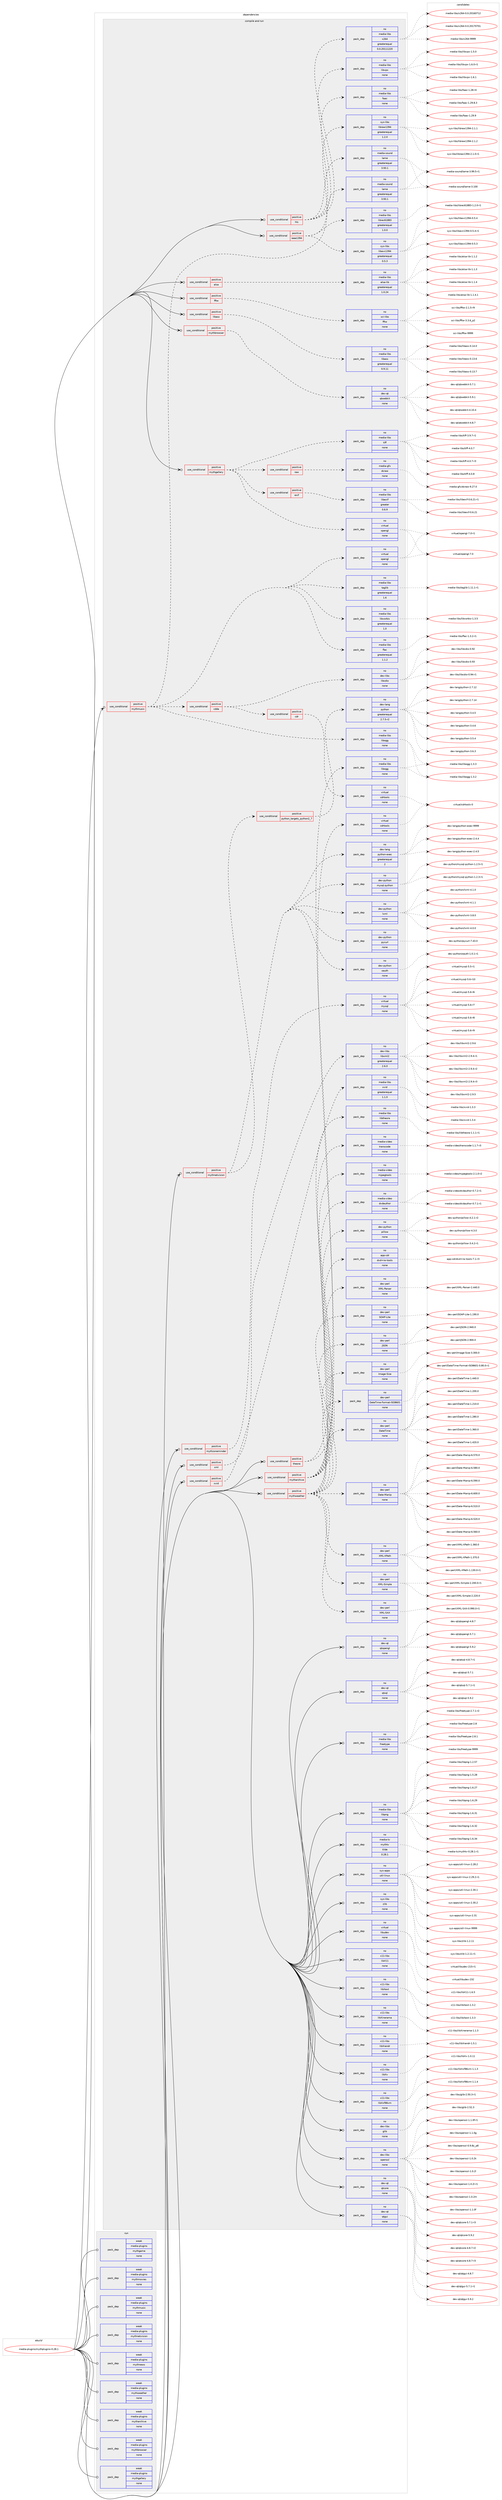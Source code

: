 digraph prolog {

# *************
# Graph options
# *************

newrank=true;
concentrate=true;
compound=true;
graph [rankdir=LR,fontname=Helvetica,fontsize=10,ranksep=1.5];#, ranksep=2.5, nodesep=0.2];
edge  [arrowhead=vee];
node  [fontname=Helvetica,fontsize=10];

# **********
# The ebuild
# **********

subgraph cluster_leftcol {
color=gray;
rank=same;
label=<<i>ebuild</i>>;
id [label="media-plugins/mythplugins-0.28.1", color=red, width=4, href="../media-plugins/mythplugins-0.28.1.svg"];
}

# ****************
# The dependencies
# ****************

subgraph cluster_midcol {
color=gray;
label=<<i>dependencies</i>>;
subgraph cluster_compile {
fillcolor="#eeeeee";
style=filled;
label=<<i>compile</i>>;
}
subgraph cluster_compileandrun {
fillcolor="#eeeeee";
style=filled;
label=<<i>compile and run</i>>;
subgraph cond92429 {
dependency375677 [label=<<TABLE BORDER="0" CELLBORDER="1" CELLSPACING="0" CELLPADDING="4"><TR><TD ROWSPAN="3" CELLPADDING="10">use_conditional</TD></TR><TR><TD>positive</TD></TR><TR><TD>alsa</TD></TR></TABLE>>, shape=none, color=red];
subgraph pack277245 {
dependency375678 [label=<<TABLE BORDER="0" CELLBORDER="1" CELLSPACING="0" CELLPADDING="4" WIDTH="220"><TR><TD ROWSPAN="6" CELLPADDING="30">pack_dep</TD></TR><TR><TD WIDTH="110">no</TD></TR><TR><TD>media-libs</TD></TR><TR><TD>alsa-lib</TD></TR><TR><TD>greaterequal</TD></TR><TR><TD>1.0.24</TD></TR></TABLE>>, shape=none, color=blue];
}
dependency375677:e -> dependency375678:w [weight=20,style="dashed",arrowhead="vee"];
}
id:e -> dependency375677:w [weight=20,style="solid",arrowhead="odotvee"];
subgraph cond92430 {
dependency375679 [label=<<TABLE BORDER="0" CELLBORDER="1" CELLSPACING="0" CELLPADDING="4"><TR><TD ROWSPAN="3" CELLPADDING="10">use_conditional</TD></TR><TR><TD>positive</TD></TR><TR><TD>fftw</TD></TR></TABLE>>, shape=none, color=red];
subgraph pack277246 {
dependency375680 [label=<<TABLE BORDER="0" CELLBORDER="1" CELLSPACING="0" CELLPADDING="4" WIDTH="220"><TR><TD ROWSPAN="6" CELLPADDING="30">pack_dep</TD></TR><TR><TD WIDTH="110">no</TD></TR><TR><TD>sci-libs</TD></TR><TR><TD>fftw</TD></TR><TR><TD>none</TD></TR><TR><TD></TD></TR></TABLE>>, shape=none, color=blue];
}
dependency375679:e -> dependency375680:w [weight=20,style="dashed",arrowhead="vee"];
}
id:e -> dependency375679:w [weight=20,style="solid",arrowhead="odotvee"];
subgraph cond92431 {
dependency375681 [label=<<TABLE BORDER="0" CELLBORDER="1" CELLSPACING="0" CELLPADDING="4"><TR><TD ROWSPAN="3" CELLPADDING="10">use_conditional</TD></TR><TR><TD>positive</TD></TR><TR><TD>hls</TD></TR></TABLE>>, shape=none, color=red];
subgraph pack277247 {
dependency375682 [label=<<TABLE BORDER="0" CELLBORDER="1" CELLSPACING="0" CELLPADDING="4" WIDTH="220"><TR><TD ROWSPAN="6" CELLPADDING="30">pack_dep</TD></TR><TR><TD WIDTH="110">no</TD></TR><TR><TD>media-libs</TD></TR><TR><TD>faac</TD></TR><TR><TD>none</TD></TR><TR><TD></TD></TR></TABLE>>, shape=none, color=blue];
}
dependency375681:e -> dependency375682:w [weight=20,style="dashed",arrowhead="vee"];
subgraph pack277248 {
dependency375683 [label=<<TABLE BORDER="0" CELLBORDER="1" CELLSPACING="0" CELLPADDING="4" WIDTH="220"><TR><TD ROWSPAN="6" CELLPADDING="30">pack_dep</TD></TR><TR><TD WIDTH="110">no</TD></TR><TR><TD>media-libs</TD></TR><TR><TD>libvpx</TD></TR><TR><TD>none</TD></TR><TR><TD></TD></TR></TABLE>>, shape=none, color=blue];
}
dependency375681:e -> dependency375683:w [weight=20,style="dashed",arrowhead="vee"];
subgraph pack277249 {
dependency375684 [label=<<TABLE BORDER="0" CELLBORDER="1" CELLSPACING="0" CELLPADDING="4" WIDTH="220"><TR><TD ROWSPAN="6" CELLPADDING="30">pack_dep</TD></TR><TR><TD WIDTH="110">no</TD></TR><TR><TD>media-libs</TD></TR><TR><TD>x264</TD></TR><TR><TD>greaterequal</TD></TR><TR><TD>0.0.20111220</TD></TR></TABLE>>, shape=none, color=blue];
}
dependency375681:e -> dependency375684:w [weight=20,style="dashed",arrowhead="vee"];
subgraph pack277250 {
dependency375685 [label=<<TABLE BORDER="0" CELLBORDER="1" CELLSPACING="0" CELLPADDING="4" WIDTH="220"><TR><TD ROWSPAN="6" CELLPADDING="30">pack_dep</TD></TR><TR><TD WIDTH="110">no</TD></TR><TR><TD>media-sound</TD></TR><TR><TD>lame</TD></TR><TR><TD>greaterequal</TD></TR><TR><TD>3.93.1</TD></TR></TABLE>>, shape=none, color=blue];
}
dependency375681:e -> dependency375685:w [weight=20,style="dashed",arrowhead="vee"];
}
id:e -> dependency375681:w [weight=20,style="solid",arrowhead="odotvee"];
subgraph cond92432 {
dependency375686 [label=<<TABLE BORDER="0" CELLBORDER="1" CELLSPACING="0" CELLPADDING="4"><TR><TD ROWSPAN="3" CELLPADDING="10">use_conditional</TD></TR><TR><TD>positive</TD></TR><TR><TD>ieee1394</TD></TR></TABLE>>, shape=none, color=red];
subgraph pack277251 {
dependency375687 [label=<<TABLE BORDER="0" CELLBORDER="1" CELLSPACING="0" CELLPADDING="4" WIDTH="220"><TR><TD ROWSPAN="6" CELLPADDING="30">pack_dep</TD></TR><TR><TD WIDTH="110">no</TD></TR><TR><TD>media-libs</TD></TR><TR><TD>libiec61883</TD></TR><TR><TD>greaterequal</TD></TR><TR><TD>1.0.0</TD></TR></TABLE>>, shape=none, color=blue];
}
dependency375686:e -> dependency375687:w [weight=20,style="dashed",arrowhead="vee"];
subgraph pack277252 {
dependency375688 [label=<<TABLE BORDER="0" CELLBORDER="1" CELLSPACING="0" CELLPADDING="4" WIDTH="220"><TR><TD ROWSPAN="6" CELLPADDING="30">pack_dep</TD></TR><TR><TD WIDTH="110">no</TD></TR><TR><TD>sys-libs</TD></TR><TR><TD>libavc1394</TD></TR><TR><TD>greaterequal</TD></TR><TR><TD>0.5.3</TD></TR></TABLE>>, shape=none, color=blue];
}
dependency375686:e -> dependency375688:w [weight=20,style="dashed",arrowhead="vee"];
subgraph pack277253 {
dependency375689 [label=<<TABLE BORDER="0" CELLBORDER="1" CELLSPACING="0" CELLPADDING="4" WIDTH="220"><TR><TD ROWSPAN="6" CELLPADDING="30">pack_dep</TD></TR><TR><TD WIDTH="110">no</TD></TR><TR><TD>sys-libs</TD></TR><TR><TD>libraw1394</TD></TR><TR><TD>greaterequal</TD></TR><TR><TD>1.2.0</TD></TR></TABLE>>, shape=none, color=blue];
}
dependency375686:e -> dependency375689:w [weight=20,style="dashed",arrowhead="vee"];
}
id:e -> dependency375686:w [weight=20,style="solid",arrowhead="odotvee"];
subgraph cond92433 {
dependency375690 [label=<<TABLE BORDER="0" CELLBORDER="1" CELLSPACING="0" CELLPADDING="4"><TR><TD ROWSPAN="3" CELLPADDING="10">use_conditional</TD></TR><TR><TD>positive</TD></TR><TR><TD>libass</TD></TR></TABLE>>, shape=none, color=red];
subgraph pack277254 {
dependency375691 [label=<<TABLE BORDER="0" CELLBORDER="1" CELLSPACING="0" CELLPADDING="4" WIDTH="220"><TR><TD ROWSPAN="6" CELLPADDING="30">pack_dep</TD></TR><TR><TD WIDTH="110">no</TD></TR><TR><TD>media-libs</TD></TR><TR><TD>libass</TD></TR><TR><TD>greaterequal</TD></TR><TR><TD>0.9.11</TD></TR></TABLE>>, shape=none, color=blue];
}
dependency375690:e -> dependency375691:w [weight=20,style="dashed",arrowhead="vee"];
}
id:e -> dependency375690:w [weight=20,style="solid",arrowhead="odotvee"];
subgraph cond92434 {
dependency375692 [label=<<TABLE BORDER="0" CELLBORDER="1" CELLSPACING="0" CELLPADDING="4"><TR><TD ROWSPAN="3" CELLPADDING="10">use_conditional</TD></TR><TR><TD>positive</TD></TR><TR><TD>mytharchive</TD></TR></TABLE>>, shape=none, color=red];
subgraph pack277255 {
dependency375693 [label=<<TABLE BORDER="0" CELLBORDER="1" CELLSPACING="0" CELLPADDING="4" WIDTH="220"><TR><TD ROWSPAN="6" CELLPADDING="30">pack_dep</TD></TR><TR><TD WIDTH="110">no</TD></TR><TR><TD>app-cdr</TD></TR><TR><TD>dvd+rw-tools</TD></TR><TR><TD>none</TD></TR><TR><TD></TD></TR></TABLE>>, shape=none, color=blue];
}
dependency375692:e -> dependency375693:w [weight=20,style="dashed",arrowhead="vee"];
subgraph pack277256 {
dependency375694 [label=<<TABLE BORDER="0" CELLBORDER="1" CELLSPACING="0" CELLPADDING="4" WIDTH="220"><TR><TD ROWSPAN="6" CELLPADDING="30">pack_dep</TD></TR><TR><TD WIDTH="110">no</TD></TR><TR><TD>dev-python</TD></TR><TR><TD>pillow</TD></TR><TR><TD>none</TD></TR><TR><TD></TD></TR></TABLE>>, shape=none, color=blue];
}
dependency375692:e -> dependency375694:w [weight=20,style="dashed",arrowhead="vee"];
subgraph pack277257 {
dependency375695 [label=<<TABLE BORDER="0" CELLBORDER="1" CELLSPACING="0" CELLPADDING="4" WIDTH="220"><TR><TD ROWSPAN="6" CELLPADDING="30">pack_dep</TD></TR><TR><TD WIDTH="110">no</TD></TR><TR><TD>media-video</TD></TR><TR><TD>dvdauthor</TD></TR><TR><TD>none</TD></TR><TR><TD></TD></TR></TABLE>>, shape=none, color=blue];
}
dependency375692:e -> dependency375695:w [weight=20,style="dashed",arrowhead="vee"];
subgraph pack277258 {
dependency375696 [label=<<TABLE BORDER="0" CELLBORDER="1" CELLSPACING="0" CELLPADDING="4" WIDTH="220"><TR><TD ROWSPAN="6" CELLPADDING="30">pack_dep</TD></TR><TR><TD WIDTH="110">no</TD></TR><TR><TD>media-video</TD></TR><TR><TD>mjpegtools</TD></TR><TR><TD>none</TD></TR><TR><TD></TD></TR></TABLE>>, shape=none, color=blue];
}
dependency375692:e -> dependency375696:w [weight=20,style="dashed",arrowhead="vee"];
subgraph pack277259 {
dependency375697 [label=<<TABLE BORDER="0" CELLBORDER="1" CELLSPACING="0" CELLPADDING="4" WIDTH="220"><TR><TD ROWSPAN="6" CELLPADDING="30">pack_dep</TD></TR><TR><TD WIDTH="110">no</TD></TR><TR><TD>media-video</TD></TR><TR><TD>transcode</TD></TR><TR><TD>none</TD></TR><TR><TD></TD></TR></TABLE>>, shape=none, color=blue];
}
dependency375692:e -> dependency375697:w [weight=20,style="dashed",arrowhead="vee"];
subgraph pack277260 {
dependency375698 [label=<<TABLE BORDER="0" CELLBORDER="1" CELLSPACING="0" CELLPADDING="4" WIDTH="220"><TR><TD ROWSPAN="6" CELLPADDING="30">pack_dep</TD></TR><TR><TD WIDTH="110">no</TD></TR><TR><TD>virtual</TD></TR><TR><TD>cdrtools</TD></TR><TR><TD>none</TD></TR><TR><TD></TD></TR></TABLE>>, shape=none, color=blue];
}
dependency375692:e -> dependency375698:w [weight=20,style="dashed",arrowhead="vee"];
}
id:e -> dependency375692:w [weight=20,style="solid",arrowhead="odotvee"];
subgraph cond92435 {
dependency375699 [label=<<TABLE BORDER="0" CELLBORDER="1" CELLSPACING="0" CELLPADDING="4"><TR><TD ROWSPAN="3" CELLPADDING="10">use_conditional</TD></TR><TR><TD>positive</TD></TR><TR><TD>mythbrowser</TD></TR></TABLE>>, shape=none, color=red];
subgraph pack277261 {
dependency375700 [label=<<TABLE BORDER="0" CELLBORDER="1" CELLSPACING="0" CELLPADDING="4" WIDTH="220"><TR><TD ROWSPAN="6" CELLPADDING="30">pack_dep</TD></TR><TR><TD WIDTH="110">no</TD></TR><TR><TD>dev-qt</TD></TR><TR><TD>qtwebkit</TD></TR><TR><TD>none</TD></TR><TR><TD></TD></TR></TABLE>>, shape=none, color=blue];
}
dependency375699:e -> dependency375700:w [weight=20,style="dashed",arrowhead="vee"];
}
id:e -> dependency375699:w [weight=20,style="solid",arrowhead="odotvee"];
subgraph cond92436 {
dependency375701 [label=<<TABLE BORDER="0" CELLBORDER="1" CELLSPACING="0" CELLPADDING="4"><TR><TD ROWSPAN="3" CELLPADDING="10">use_conditional</TD></TR><TR><TD>positive</TD></TR><TR><TD>mythgallery</TD></TR></TABLE>>, shape=none, color=red];
subgraph pack277262 {
dependency375702 [label=<<TABLE BORDER="0" CELLBORDER="1" CELLSPACING="0" CELLPADDING="4" WIDTH="220"><TR><TD ROWSPAN="6" CELLPADDING="30">pack_dep</TD></TR><TR><TD WIDTH="110">no</TD></TR><TR><TD>media-libs</TD></TR><TR><TD>tiff</TD></TR><TR><TD>none</TD></TR><TR><TD></TD></TR></TABLE>>, shape=none, color=blue];
}
dependency375701:e -> dependency375702:w [weight=20,style="dashed",arrowhead="vee"];
subgraph pack277263 {
dependency375703 [label=<<TABLE BORDER="0" CELLBORDER="1" CELLSPACING="0" CELLPADDING="4" WIDTH="220"><TR><TD ROWSPAN="6" CELLPADDING="30">pack_dep</TD></TR><TR><TD WIDTH="110">no</TD></TR><TR><TD>virtual</TD></TR><TR><TD>opengl</TD></TR><TR><TD>none</TD></TR><TR><TD></TD></TR></TABLE>>, shape=none, color=blue];
}
dependency375701:e -> dependency375703:w [weight=20,style="dashed",arrowhead="vee"];
subgraph cond92437 {
dependency375704 [label=<<TABLE BORDER="0" CELLBORDER="1" CELLSPACING="0" CELLPADDING="4"><TR><TD ROWSPAN="3" CELLPADDING="10">use_conditional</TD></TR><TR><TD>positive</TD></TR><TR><TD>exif</TD></TR></TABLE>>, shape=none, color=red];
subgraph pack277264 {
dependency375705 [label=<<TABLE BORDER="0" CELLBORDER="1" CELLSPACING="0" CELLPADDING="4" WIDTH="220"><TR><TD ROWSPAN="6" CELLPADDING="30">pack_dep</TD></TR><TR><TD WIDTH="110">no</TD></TR><TR><TD>media-libs</TD></TR><TR><TD>libexif</TD></TR><TR><TD>greater</TD></TR><TR><TD>0.6.9</TD></TR></TABLE>>, shape=none, color=blue];
}
dependency375704:e -> dependency375705:w [weight=20,style="dashed",arrowhead="vee"];
}
dependency375701:e -> dependency375704:w [weight=20,style="dashed",arrowhead="vee"];
subgraph cond92438 {
dependency375706 [label=<<TABLE BORDER="0" CELLBORDER="1" CELLSPACING="0" CELLPADDING="4"><TR><TD ROWSPAN="3" CELLPADDING="10">use_conditional</TD></TR><TR><TD>positive</TD></TR><TR><TD>raw</TD></TR></TABLE>>, shape=none, color=red];
subgraph pack277265 {
dependency375707 [label=<<TABLE BORDER="0" CELLBORDER="1" CELLSPACING="0" CELLPADDING="4" WIDTH="220"><TR><TD ROWSPAN="6" CELLPADDING="30">pack_dep</TD></TR><TR><TD WIDTH="110">no</TD></TR><TR><TD>media-gfx</TD></TR><TR><TD>dcraw</TD></TR><TR><TD>none</TD></TR><TR><TD></TD></TR></TABLE>>, shape=none, color=blue];
}
dependency375706:e -> dependency375707:w [weight=20,style="dashed",arrowhead="vee"];
}
dependency375701:e -> dependency375706:w [weight=20,style="dashed",arrowhead="vee"];
}
id:e -> dependency375701:w [weight=20,style="solid",arrowhead="odotvee"];
subgraph cond92439 {
dependency375708 [label=<<TABLE BORDER="0" CELLBORDER="1" CELLSPACING="0" CELLPADDING="4"><TR><TD ROWSPAN="3" CELLPADDING="10">use_conditional</TD></TR><TR><TD>positive</TD></TR><TR><TD>mythmusic</TD></TR></TABLE>>, shape=none, color=red];
subgraph pack277266 {
dependency375709 [label=<<TABLE BORDER="0" CELLBORDER="1" CELLSPACING="0" CELLPADDING="4" WIDTH="220"><TR><TD ROWSPAN="6" CELLPADDING="30">pack_dep</TD></TR><TR><TD WIDTH="110">no</TD></TR><TR><TD>media-libs</TD></TR><TR><TD>flac</TD></TR><TR><TD>greaterequal</TD></TR><TR><TD>1.1.2</TD></TR></TABLE>>, shape=none, color=blue];
}
dependency375708:e -> dependency375709:w [weight=20,style="dashed",arrowhead="vee"];
subgraph pack277267 {
dependency375710 [label=<<TABLE BORDER="0" CELLBORDER="1" CELLSPACING="0" CELLPADDING="4" WIDTH="220"><TR><TD ROWSPAN="6" CELLPADDING="30">pack_dep</TD></TR><TR><TD WIDTH="110">no</TD></TR><TR><TD>media-libs</TD></TR><TR><TD>libogg</TD></TR><TR><TD>none</TD></TR><TR><TD></TD></TR></TABLE>>, shape=none, color=blue];
}
dependency375708:e -> dependency375710:w [weight=20,style="dashed",arrowhead="vee"];
subgraph pack277268 {
dependency375711 [label=<<TABLE BORDER="0" CELLBORDER="1" CELLSPACING="0" CELLPADDING="4" WIDTH="220"><TR><TD ROWSPAN="6" CELLPADDING="30">pack_dep</TD></TR><TR><TD WIDTH="110">no</TD></TR><TR><TD>media-libs</TD></TR><TR><TD>libvorbis</TD></TR><TR><TD>greaterequal</TD></TR><TR><TD>1.0</TD></TR></TABLE>>, shape=none, color=blue];
}
dependency375708:e -> dependency375711:w [weight=20,style="dashed",arrowhead="vee"];
subgraph pack277269 {
dependency375712 [label=<<TABLE BORDER="0" CELLBORDER="1" CELLSPACING="0" CELLPADDING="4" WIDTH="220"><TR><TD ROWSPAN="6" CELLPADDING="30">pack_dep</TD></TR><TR><TD WIDTH="110">no</TD></TR><TR><TD>media-libs</TD></TR><TR><TD>taglib</TD></TR><TR><TD>greaterequal</TD></TR><TR><TD>1.6</TD></TR></TABLE>>, shape=none, color=blue];
}
dependency375708:e -> dependency375712:w [weight=20,style="dashed",arrowhead="vee"];
subgraph pack277270 {
dependency375713 [label=<<TABLE BORDER="0" CELLBORDER="1" CELLSPACING="0" CELLPADDING="4" WIDTH="220"><TR><TD ROWSPAN="6" CELLPADDING="30">pack_dep</TD></TR><TR><TD WIDTH="110">no</TD></TR><TR><TD>media-sound</TD></TR><TR><TD>lame</TD></TR><TR><TD>greaterequal</TD></TR><TR><TD>3.93.1</TD></TR></TABLE>>, shape=none, color=blue];
}
dependency375708:e -> dependency375713:w [weight=20,style="dashed",arrowhead="vee"];
subgraph pack277271 {
dependency375714 [label=<<TABLE BORDER="0" CELLBORDER="1" CELLSPACING="0" CELLPADDING="4" WIDTH="220"><TR><TD ROWSPAN="6" CELLPADDING="30">pack_dep</TD></TR><TR><TD WIDTH="110">no</TD></TR><TR><TD>virtual</TD></TR><TR><TD>opengl</TD></TR><TR><TD>none</TD></TR><TR><TD></TD></TR></TABLE>>, shape=none, color=blue];
}
dependency375708:e -> dependency375714:w [weight=20,style="dashed",arrowhead="vee"];
subgraph cond92440 {
dependency375715 [label=<<TABLE BORDER="0" CELLBORDER="1" CELLSPACING="0" CELLPADDING="4"><TR><TD ROWSPAN="3" CELLPADDING="10">use_conditional</TD></TR><TR><TD>positive</TD></TR><TR><TD>cdda</TD></TR></TABLE>>, shape=none, color=red];
subgraph pack277272 {
dependency375716 [label=<<TABLE BORDER="0" CELLBORDER="1" CELLSPACING="0" CELLPADDING="4" WIDTH="220"><TR><TD ROWSPAN="6" CELLPADDING="30">pack_dep</TD></TR><TR><TD WIDTH="110">no</TD></TR><TR><TD>dev-libs</TD></TR><TR><TD>libcdio</TD></TR><TR><TD>none</TD></TR><TR><TD></TD></TR></TABLE>>, shape=none, color=blue];
}
dependency375715:e -> dependency375716:w [weight=20,style="dashed",arrowhead="vee"];
subgraph cond92441 {
dependency375717 [label=<<TABLE BORDER="0" CELLBORDER="1" CELLSPACING="0" CELLPADDING="4"><TR><TD ROWSPAN="3" CELLPADDING="10">use_conditional</TD></TR><TR><TD>positive</TD></TR><TR><TD>cdr</TD></TR></TABLE>>, shape=none, color=red];
subgraph pack277273 {
dependency375718 [label=<<TABLE BORDER="0" CELLBORDER="1" CELLSPACING="0" CELLPADDING="4" WIDTH="220"><TR><TD ROWSPAN="6" CELLPADDING="30">pack_dep</TD></TR><TR><TD WIDTH="110">no</TD></TR><TR><TD>virtual</TD></TR><TR><TD>cdrtools</TD></TR><TR><TD>none</TD></TR><TR><TD></TD></TR></TABLE>>, shape=none, color=blue];
}
dependency375717:e -> dependency375718:w [weight=20,style="dashed",arrowhead="vee"];
}
dependency375715:e -> dependency375717:w [weight=20,style="dashed",arrowhead="vee"];
}
dependency375708:e -> dependency375715:w [weight=20,style="dashed",arrowhead="vee"];
}
id:e -> dependency375708:w [weight=20,style="solid",arrowhead="odotvee"];
subgraph cond92442 {
dependency375719 [label=<<TABLE BORDER="0" CELLBORDER="1" CELLSPACING="0" CELLPADDING="4"><TR><TD ROWSPAN="3" CELLPADDING="10">use_conditional</TD></TR><TR><TD>positive</TD></TR><TR><TD>mythnetvision</TD></TR></TABLE>>, shape=none, color=red];
subgraph cond92443 {
dependency375720 [label=<<TABLE BORDER="0" CELLBORDER="1" CELLSPACING="0" CELLPADDING="4"><TR><TD ROWSPAN="3" CELLPADDING="10">use_conditional</TD></TR><TR><TD>positive</TD></TR><TR><TD>python_targets_python2_7</TD></TR></TABLE>>, shape=none, color=red];
subgraph pack277274 {
dependency375721 [label=<<TABLE BORDER="0" CELLBORDER="1" CELLSPACING="0" CELLPADDING="4" WIDTH="220"><TR><TD ROWSPAN="6" CELLPADDING="30">pack_dep</TD></TR><TR><TD WIDTH="110">no</TD></TR><TR><TD>dev-lang</TD></TR><TR><TD>python</TD></TR><TR><TD>greaterequal</TD></TR><TR><TD>2.7.5-r2</TD></TR></TABLE>>, shape=none, color=blue];
}
dependency375720:e -> dependency375721:w [weight=20,style="dashed",arrowhead="vee"];
}
dependency375719:e -> dependency375720:w [weight=20,style="dashed",arrowhead="vee"];
subgraph pack277275 {
dependency375722 [label=<<TABLE BORDER="0" CELLBORDER="1" CELLSPACING="0" CELLPADDING="4" WIDTH="220"><TR><TD ROWSPAN="6" CELLPADDING="30">pack_dep</TD></TR><TR><TD WIDTH="110">no</TD></TR><TR><TD>dev-lang</TD></TR><TR><TD>python-exec</TD></TR><TR><TD>greaterequal</TD></TR><TR><TD>2</TD></TR></TABLE>>, shape=none, color=blue];
}
dependency375719:e -> dependency375722:w [weight=20,style="dashed",arrowhead="vee"];
subgraph pack277276 {
dependency375723 [label=<<TABLE BORDER="0" CELLBORDER="1" CELLSPACING="0" CELLPADDING="4" WIDTH="220"><TR><TD ROWSPAN="6" CELLPADDING="30">pack_dep</TD></TR><TR><TD WIDTH="110">no</TD></TR><TR><TD>dev-python</TD></TR><TR><TD>lxml</TD></TR><TR><TD>none</TD></TR><TR><TD></TD></TR></TABLE>>, shape=none, color=blue];
}
dependency375719:e -> dependency375723:w [weight=20,style="dashed",arrowhead="vee"];
subgraph pack277277 {
dependency375724 [label=<<TABLE BORDER="0" CELLBORDER="1" CELLSPACING="0" CELLPADDING="4" WIDTH="220"><TR><TD ROWSPAN="6" CELLPADDING="30">pack_dep</TD></TR><TR><TD WIDTH="110">no</TD></TR><TR><TD>dev-python</TD></TR><TR><TD>mysql-python</TD></TR><TR><TD>none</TD></TR><TR><TD></TD></TR></TABLE>>, shape=none, color=blue];
}
dependency375719:e -> dependency375724:w [weight=20,style="dashed",arrowhead="vee"];
subgraph pack277278 {
dependency375725 [label=<<TABLE BORDER="0" CELLBORDER="1" CELLSPACING="0" CELLPADDING="4" WIDTH="220"><TR><TD ROWSPAN="6" CELLPADDING="30">pack_dep</TD></TR><TR><TD WIDTH="110">no</TD></TR><TR><TD>dev-python</TD></TR><TR><TD>oauth</TD></TR><TR><TD>none</TD></TR><TR><TD></TD></TR></TABLE>>, shape=none, color=blue];
}
dependency375719:e -> dependency375725:w [weight=20,style="dashed",arrowhead="vee"];
subgraph pack277279 {
dependency375726 [label=<<TABLE BORDER="0" CELLBORDER="1" CELLSPACING="0" CELLPADDING="4" WIDTH="220"><TR><TD ROWSPAN="6" CELLPADDING="30">pack_dep</TD></TR><TR><TD WIDTH="110">no</TD></TR><TR><TD>dev-python</TD></TR><TR><TD>pycurl</TD></TR><TR><TD>none</TD></TR><TR><TD></TD></TR></TABLE>>, shape=none, color=blue];
}
dependency375719:e -> dependency375726:w [weight=20,style="dashed",arrowhead="vee"];
}
id:e -> dependency375719:w [weight=20,style="solid",arrowhead="odotvee"];
subgraph cond92444 {
dependency375727 [label=<<TABLE BORDER="0" CELLBORDER="1" CELLSPACING="0" CELLPADDING="4"><TR><TD ROWSPAN="3" CELLPADDING="10">use_conditional</TD></TR><TR><TD>positive</TD></TR><TR><TD>mythweather</TD></TR></TABLE>>, shape=none, color=red];
subgraph pack277280 {
dependency375728 [label=<<TABLE BORDER="0" CELLBORDER="1" CELLSPACING="0" CELLPADDING="4" WIDTH="220"><TR><TD ROWSPAN="6" CELLPADDING="30">pack_dep</TD></TR><TR><TD WIDTH="110">no</TD></TR><TR><TD>dev-perl</TD></TR><TR><TD>Date-Manip</TD></TR><TR><TD>none</TD></TR><TR><TD></TD></TR></TABLE>>, shape=none, color=blue];
}
dependency375727:e -> dependency375728:w [weight=20,style="dashed",arrowhead="vee"];
subgraph pack277281 {
dependency375729 [label=<<TABLE BORDER="0" CELLBORDER="1" CELLSPACING="0" CELLPADDING="4" WIDTH="220"><TR><TD ROWSPAN="6" CELLPADDING="30">pack_dep</TD></TR><TR><TD WIDTH="110">no</TD></TR><TR><TD>dev-perl</TD></TR><TR><TD>DateTime</TD></TR><TR><TD>none</TD></TR><TR><TD></TD></TR></TABLE>>, shape=none, color=blue];
}
dependency375727:e -> dependency375729:w [weight=20,style="dashed",arrowhead="vee"];
subgraph pack277282 {
dependency375730 [label=<<TABLE BORDER="0" CELLBORDER="1" CELLSPACING="0" CELLPADDING="4" WIDTH="220"><TR><TD ROWSPAN="6" CELLPADDING="30">pack_dep</TD></TR><TR><TD WIDTH="110">no</TD></TR><TR><TD>dev-perl</TD></TR><TR><TD>DateTime-Format-ISO8601</TD></TR><TR><TD>none</TD></TR><TR><TD></TD></TR></TABLE>>, shape=none, color=blue];
}
dependency375727:e -> dependency375730:w [weight=20,style="dashed",arrowhead="vee"];
subgraph pack277283 {
dependency375731 [label=<<TABLE BORDER="0" CELLBORDER="1" CELLSPACING="0" CELLPADDING="4" WIDTH="220"><TR><TD ROWSPAN="6" CELLPADDING="30">pack_dep</TD></TR><TR><TD WIDTH="110">no</TD></TR><TR><TD>dev-perl</TD></TR><TR><TD>Image-Size</TD></TR><TR><TD>none</TD></TR><TR><TD></TD></TR></TABLE>>, shape=none, color=blue];
}
dependency375727:e -> dependency375731:w [weight=20,style="dashed",arrowhead="vee"];
subgraph pack277284 {
dependency375732 [label=<<TABLE BORDER="0" CELLBORDER="1" CELLSPACING="0" CELLPADDING="4" WIDTH="220"><TR><TD ROWSPAN="6" CELLPADDING="30">pack_dep</TD></TR><TR><TD WIDTH="110">no</TD></TR><TR><TD>dev-perl</TD></TR><TR><TD>JSON</TD></TR><TR><TD>none</TD></TR><TR><TD></TD></TR></TABLE>>, shape=none, color=blue];
}
dependency375727:e -> dependency375732:w [weight=20,style="dashed",arrowhead="vee"];
subgraph pack277285 {
dependency375733 [label=<<TABLE BORDER="0" CELLBORDER="1" CELLSPACING="0" CELLPADDING="4" WIDTH="220"><TR><TD ROWSPAN="6" CELLPADDING="30">pack_dep</TD></TR><TR><TD WIDTH="110">no</TD></TR><TR><TD>dev-perl</TD></TR><TR><TD>SOAP-Lite</TD></TR><TR><TD>none</TD></TR><TR><TD></TD></TR></TABLE>>, shape=none, color=blue];
}
dependency375727:e -> dependency375733:w [weight=20,style="dashed",arrowhead="vee"];
subgraph pack277286 {
dependency375734 [label=<<TABLE BORDER="0" CELLBORDER="1" CELLSPACING="0" CELLPADDING="4" WIDTH="220"><TR><TD ROWSPAN="6" CELLPADDING="30">pack_dep</TD></TR><TR><TD WIDTH="110">no</TD></TR><TR><TD>dev-perl</TD></TR><TR><TD>XML-Parser</TD></TR><TR><TD>none</TD></TR><TR><TD></TD></TR></TABLE>>, shape=none, color=blue];
}
dependency375727:e -> dependency375734:w [weight=20,style="dashed",arrowhead="vee"];
subgraph pack277287 {
dependency375735 [label=<<TABLE BORDER="0" CELLBORDER="1" CELLSPACING="0" CELLPADDING="4" WIDTH="220"><TR><TD ROWSPAN="6" CELLPADDING="30">pack_dep</TD></TR><TR><TD WIDTH="110">no</TD></TR><TR><TD>dev-perl</TD></TR><TR><TD>XML-SAX</TD></TR><TR><TD>none</TD></TR><TR><TD></TD></TR></TABLE>>, shape=none, color=blue];
}
dependency375727:e -> dependency375735:w [weight=20,style="dashed",arrowhead="vee"];
subgraph pack277288 {
dependency375736 [label=<<TABLE BORDER="0" CELLBORDER="1" CELLSPACING="0" CELLPADDING="4" WIDTH="220"><TR><TD ROWSPAN="6" CELLPADDING="30">pack_dep</TD></TR><TR><TD WIDTH="110">no</TD></TR><TR><TD>dev-perl</TD></TR><TR><TD>XML-Simple</TD></TR><TR><TD>none</TD></TR><TR><TD></TD></TR></TABLE>>, shape=none, color=blue];
}
dependency375727:e -> dependency375736:w [weight=20,style="dashed",arrowhead="vee"];
subgraph pack277289 {
dependency375737 [label=<<TABLE BORDER="0" CELLBORDER="1" CELLSPACING="0" CELLPADDING="4" WIDTH="220"><TR><TD ROWSPAN="6" CELLPADDING="30">pack_dep</TD></TR><TR><TD WIDTH="110">no</TD></TR><TR><TD>dev-perl</TD></TR><TR><TD>XML-XPath</TD></TR><TR><TD>none</TD></TR><TR><TD></TD></TR></TABLE>>, shape=none, color=blue];
}
dependency375727:e -> dependency375737:w [weight=20,style="dashed",arrowhead="vee"];
}
id:e -> dependency375727:w [weight=20,style="solid",arrowhead="odotvee"];
subgraph cond92445 {
dependency375738 [label=<<TABLE BORDER="0" CELLBORDER="1" CELLSPACING="0" CELLPADDING="4"><TR><TD ROWSPAN="3" CELLPADDING="10">use_conditional</TD></TR><TR><TD>positive</TD></TR><TR><TD>mythzoneminder</TD></TR></TABLE>>, shape=none, color=red];
subgraph pack277290 {
dependency375739 [label=<<TABLE BORDER="0" CELLBORDER="1" CELLSPACING="0" CELLPADDING="4" WIDTH="220"><TR><TD ROWSPAN="6" CELLPADDING="30">pack_dep</TD></TR><TR><TD WIDTH="110">no</TD></TR><TR><TD>virtual</TD></TR><TR><TD>mysql</TD></TR><TR><TD>none</TD></TR><TR><TD></TD></TR></TABLE>>, shape=none, color=blue];
}
dependency375738:e -> dependency375739:w [weight=20,style="dashed",arrowhead="vee"];
}
id:e -> dependency375738:w [weight=20,style="solid",arrowhead="odotvee"];
subgraph cond92446 {
dependency375740 [label=<<TABLE BORDER="0" CELLBORDER="1" CELLSPACING="0" CELLPADDING="4"><TR><TD ROWSPAN="3" CELLPADDING="10">use_conditional</TD></TR><TR><TD>positive</TD></TR><TR><TD>theora</TD></TR></TABLE>>, shape=none, color=red];
subgraph pack277291 {
dependency375741 [label=<<TABLE BORDER="0" CELLBORDER="1" CELLSPACING="0" CELLPADDING="4" WIDTH="220"><TR><TD ROWSPAN="6" CELLPADDING="30">pack_dep</TD></TR><TR><TD WIDTH="110">no</TD></TR><TR><TD>media-libs</TD></TR><TR><TD>libogg</TD></TR><TR><TD>none</TD></TR><TR><TD></TD></TR></TABLE>>, shape=none, color=blue];
}
dependency375740:e -> dependency375741:w [weight=20,style="dashed",arrowhead="vee"];
subgraph pack277292 {
dependency375742 [label=<<TABLE BORDER="0" CELLBORDER="1" CELLSPACING="0" CELLPADDING="4" WIDTH="220"><TR><TD ROWSPAN="6" CELLPADDING="30">pack_dep</TD></TR><TR><TD WIDTH="110">no</TD></TR><TR><TD>media-libs</TD></TR><TR><TD>libtheora</TD></TR><TR><TD>none</TD></TR><TR><TD></TD></TR></TABLE>>, shape=none, color=blue];
}
dependency375740:e -> dependency375742:w [weight=20,style="dashed",arrowhead="vee"];
}
id:e -> dependency375740:w [weight=20,style="solid",arrowhead="odotvee"];
subgraph cond92447 {
dependency375743 [label=<<TABLE BORDER="0" CELLBORDER="1" CELLSPACING="0" CELLPADDING="4"><TR><TD ROWSPAN="3" CELLPADDING="10">use_conditional</TD></TR><TR><TD>positive</TD></TR><TR><TD>xml</TD></TR></TABLE>>, shape=none, color=red];
subgraph pack277293 {
dependency375744 [label=<<TABLE BORDER="0" CELLBORDER="1" CELLSPACING="0" CELLPADDING="4" WIDTH="220"><TR><TD ROWSPAN="6" CELLPADDING="30">pack_dep</TD></TR><TR><TD WIDTH="110">no</TD></TR><TR><TD>dev-libs</TD></TR><TR><TD>libxml2</TD></TR><TR><TD>greaterequal</TD></TR><TR><TD>2.6.0</TD></TR></TABLE>>, shape=none, color=blue];
}
dependency375743:e -> dependency375744:w [weight=20,style="dashed",arrowhead="vee"];
}
id:e -> dependency375743:w [weight=20,style="solid",arrowhead="odotvee"];
subgraph cond92448 {
dependency375745 [label=<<TABLE BORDER="0" CELLBORDER="1" CELLSPACING="0" CELLPADDING="4"><TR><TD ROWSPAN="3" CELLPADDING="10">use_conditional</TD></TR><TR><TD>positive</TD></TR><TR><TD>xvid</TD></TR></TABLE>>, shape=none, color=red];
subgraph pack277294 {
dependency375746 [label=<<TABLE BORDER="0" CELLBORDER="1" CELLSPACING="0" CELLPADDING="4" WIDTH="220"><TR><TD ROWSPAN="6" CELLPADDING="30">pack_dep</TD></TR><TR><TD WIDTH="110">no</TD></TR><TR><TD>media-libs</TD></TR><TR><TD>xvid</TD></TR><TR><TD>greaterequal</TD></TR><TR><TD>1.1.0</TD></TR></TABLE>>, shape=none, color=blue];
}
dependency375745:e -> dependency375746:w [weight=20,style="dashed",arrowhead="vee"];
}
id:e -> dependency375745:w [weight=20,style="solid",arrowhead="odotvee"];
subgraph pack277295 {
dependency375747 [label=<<TABLE BORDER="0" CELLBORDER="1" CELLSPACING="0" CELLPADDING="4" WIDTH="220"><TR><TD ROWSPAN="6" CELLPADDING="30">pack_dep</TD></TR><TR><TD WIDTH="110">no</TD></TR><TR><TD>dev-libs</TD></TR><TR><TD>glib</TD></TR><TR><TD>none</TD></TR><TR><TD></TD></TR></TABLE>>, shape=none, color=blue];
}
id:e -> dependency375747:w [weight=20,style="solid",arrowhead="odotvee"];
subgraph pack277296 {
dependency375748 [label=<<TABLE BORDER="0" CELLBORDER="1" CELLSPACING="0" CELLPADDING="4" WIDTH="220"><TR><TD ROWSPAN="6" CELLPADDING="30">pack_dep</TD></TR><TR><TD WIDTH="110">no</TD></TR><TR><TD>dev-libs</TD></TR><TR><TD>openssl</TD></TR><TR><TD>none</TD></TR><TR><TD></TD></TR></TABLE>>, shape=none, color=blue];
}
id:e -> dependency375748:w [weight=20,style="solid",arrowhead="odotvee"];
subgraph pack277297 {
dependency375749 [label=<<TABLE BORDER="0" CELLBORDER="1" CELLSPACING="0" CELLPADDING="4" WIDTH="220"><TR><TD ROWSPAN="6" CELLPADDING="30">pack_dep</TD></TR><TR><TD WIDTH="110">no</TD></TR><TR><TD>dev-qt</TD></TR><TR><TD>qtcore</TD></TR><TR><TD>none</TD></TR><TR><TD></TD></TR></TABLE>>, shape=none, color=blue];
}
id:e -> dependency375749:w [weight=20,style="solid",arrowhead="odotvee"];
subgraph pack277298 {
dependency375750 [label=<<TABLE BORDER="0" CELLBORDER="1" CELLSPACING="0" CELLPADDING="4" WIDTH="220"><TR><TD ROWSPAN="6" CELLPADDING="30">pack_dep</TD></TR><TR><TD WIDTH="110">no</TD></TR><TR><TD>dev-qt</TD></TR><TR><TD>qtgui</TD></TR><TR><TD>none</TD></TR><TR><TD></TD></TR></TABLE>>, shape=none, color=blue];
}
id:e -> dependency375750:w [weight=20,style="solid",arrowhead="odotvee"];
subgraph pack277299 {
dependency375751 [label=<<TABLE BORDER="0" CELLBORDER="1" CELLSPACING="0" CELLPADDING="4" WIDTH="220"><TR><TD ROWSPAN="6" CELLPADDING="30">pack_dep</TD></TR><TR><TD WIDTH="110">no</TD></TR><TR><TD>dev-qt</TD></TR><TR><TD>qtopengl</TD></TR><TR><TD>none</TD></TR><TR><TD></TD></TR></TABLE>>, shape=none, color=blue];
}
id:e -> dependency375751:w [weight=20,style="solid",arrowhead="odotvee"];
subgraph pack277300 {
dependency375752 [label=<<TABLE BORDER="0" CELLBORDER="1" CELLSPACING="0" CELLPADDING="4" WIDTH="220"><TR><TD ROWSPAN="6" CELLPADDING="30">pack_dep</TD></TR><TR><TD WIDTH="110">no</TD></TR><TR><TD>dev-qt</TD></TR><TR><TD>qtsql</TD></TR><TR><TD>none</TD></TR><TR><TD></TD></TR></TABLE>>, shape=none, color=blue];
}
id:e -> dependency375752:w [weight=20,style="solid",arrowhead="odotvee"];
subgraph pack277301 {
dependency375753 [label=<<TABLE BORDER="0" CELLBORDER="1" CELLSPACING="0" CELLPADDING="4" WIDTH="220"><TR><TD ROWSPAN="6" CELLPADDING="30">pack_dep</TD></TR><TR><TD WIDTH="110">no</TD></TR><TR><TD>media-libs</TD></TR><TR><TD>freetype</TD></TR><TR><TD>none</TD></TR><TR><TD></TD></TR></TABLE>>, shape=none, color=blue];
}
id:e -> dependency375753:w [weight=20,style="solid",arrowhead="odotvee"];
subgraph pack277302 {
dependency375754 [label=<<TABLE BORDER="0" CELLBORDER="1" CELLSPACING="0" CELLPADDING="4" WIDTH="220"><TR><TD ROWSPAN="6" CELLPADDING="30">pack_dep</TD></TR><TR><TD WIDTH="110">no</TD></TR><TR><TD>media-libs</TD></TR><TR><TD>libpng</TD></TR><TR><TD>none</TD></TR><TR><TD></TD></TR></TABLE>>, shape=none, color=blue];
}
id:e -> dependency375754:w [weight=20,style="solid",arrowhead="odotvee"];
subgraph pack277303 {
dependency375755 [label=<<TABLE BORDER="0" CELLBORDER="1" CELLSPACING="0" CELLPADDING="4" WIDTH="220"><TR><TD ROWSPAN="6" CELLPADDING="30">pack_dep</TD></TR><TR><TD WIDTH="110">no</TD></TR><TR><TD>media-tv</TD></TR><TR><TD>mythtv</TD></TR><TR><TD>tilde</TD></TR><TR><TD>0.28.1</TD></TR></TABLE>>, shape=none, color=blue];
}
id:e -> dependency375755:w [weight=20,style="solid",arrowhead="odotvee"];
subgraph pack277304 {
dependency375756 [label=<<TABLE BORDER="0" CELLBORDER="1" CELLSPACING="0" CELLPADDING="4" WIDTH="220"><TR><TD ROWSPAN="6" CELLPADDING="30">pack_dep</TD></TR><TR><TD WIDTH="110">no</TD></TR><TR><TD>sys-apps</TD></TR><TR><TD>util-linux</TD></TR><TR><TD>none</TD></TR><TR><TD></TD></TR></TABLE>>, shape=none, color=blue];
}
id:e -> dependency375756:w [weight=20,style="solid",arrowhead="odotvee"];
subgraph pack277305 {
dependency375757 [label=<<TABLE BORDER="0" CELLBORDER="1" CELLSPACING="0" CELLPADDING="4" WIDTH="220"><TR><TD ROWSPAN="6" CELLPADDING="30">pack_dep</TD></TR><TR><TD WIDTH="110">no</TD></TR><TR><TD>sys-libs</TD></TR><TR><TD>zlib</TD></TR><TR><TD>none</TD></TR><TR><TD></TD></TR></TABLE>>, shape=none, color=blue];
}
id:e -> dependency375757:w [weight=20,style="solid",arrowhead="odotvee"];
subgraph pack277306 {
dependency375758 [label=<<TABLE BORDER="0" CELLBORDER="1" CELLSPACING="0" CELLPADDING="4" WIDTH="220"><TR><TD ROWSPAN="6" CELLPADDING="30">pack_dep</TD></TR><TR><TD WIDTH="110">no</TD></TR><TR><TD>virtual</TD></TR><TR><TD>libudev</TD></TR><TR><TD>none</TD></TR><TR><TD></TD></TR></TABLE>>, shape=none, color=blue];
}
id:e -> dependency375758:w [weight=20,style="solid",arrowhead="odotvee"];
subgraph pack277307 {
dependency375759 [label=<<TABLE BORDER="0" CELLBORDER="1" CELLSPACING="0" CELLPADDING="4" WIDTH="220"><TR><TD ROWSPAN="6" CELLPADDING="30">pack_dep</TD></TR><TR><TD WIDTH="110">no</TD></TR><TR><TD>x11-libs</TD></TR><TR><TD>libX11</TD></TR><TR><TD>none</TD></TR><TR><TD></TD></TR></TABLE>>, shape=none, color=blue];
}
id:e -> dependency375759:w [weight=20,style="solid",arrowhead="odotvee"];
subgraph pack277308 {
dependency375760 [label=<<TABLE BORDER="0" CELLBORDER="1" CELLSPACING="0" CELLPADDING="4" WIDTH="220"><TR><TD ROWSPAN="6" CELLPADDING="30">pack_dep</TD></TR><TR><TD WIDTH="110">no</TD></TR><TR><TD>x11-libs</TD></TR><TR><TD>libXext</TD></TR><TR><TD>none</TD></TR><TR><TD></TD></TR></TABLE>>, shape=none, color=blue];
}
id:e -> dependency375760:w [weight=20,style="solid",arrowhead="odotvee"];
subgraph pack277309 {
dependency375761 [label=<<TABLE BORDER="0" CELLBORDER="1" CELLSPACING="0" CELLPADDING="4" WIDTH="220"><TR><TD ROWSPAN="6" CELLPADDING="30">pack_dep</TD></TR><TR><TD WIDTH="110">no</TD></TR><TR><TD>x11-libs</TD></TR><TR><TD>libXinerama</TD></TR><TR><TD>none</TD></TR><TR><TD></TD></TR></TABLE>>, shape=none, color=blue];
}
id:e -> dependency375761:w [weight=20,style="solid",arrowhead="odotvee"];
subgraph pack277310 {
dependency375762 [label=<<TABLE BORDER="0" CELLBORDER="1" CELLSPACING="0" CELLPADDING="4" WIDTH="220"><TR><TD ROWSPAN="6" CELLPADDING="30">pack_dep</TD></TR><TR><TD WIDTH="110">no</TD></TR><TR><TD>x11-libs</TD></TR><TR><TD>libXrandr</TD></TR><TR><TD>none</TD></TR><TR><TD></TD></TR></TABLE>>, shape=none, color=blue];
}
id:e -> dependency375762:w [weight=20,style="solid",arrowhead="odotvee"];
subgraph pack277311 {
dependency375763 [label=<<TABLE BORDER="0" CELLBORDER="1" CELLSPACING="0" CELLPADDING="4" WIDTH="220"><TR><TD ROWSPAN="6" CELLPADDING="30">pack_dep</TD></TR><TR><TD WIDTH="110">no</TD></TR><TR><TD>x11-libs</TD></TR><TR><TD>libXv</TD></TR><TR><TD>none</TD></TR><TR><TD></TD></TR></TABLE>>, shape=none, color=blue];
}
id:e -> dependency375763:w [weight=20,style="solid",arrowhead="odotvee"];
subgraph pack277312 {
dependency375764 [label=<<TABLE BORDER="0" CELLBORDER="1" CELLSPACING="0" CELLPADDING="4" WIDTH="220"><TR><TD ROWSPAN="6" CELLPADDING="30">pack_dep</TD></TR><TR><TD WIDTH="110">no</TD></TR><TR><TD>x11-libs</TD></TR><TR><TD>libXxf86vm</TD></TR><TR><TD>none</TD></TR><TR><TD></TD></TR></TABLE>>, shape=none, color=blue];
}
id:e -> dependency375764:w [weight=20,style="solid",arrowhead="odotvee"];
}
subgraph cluster_run {
fillcolor="#eeeeee";
style=filled;
label=<<i>run</i>>;
subgraph pack277313 {
dependency375765 [label=<<TABLE BORDER="0" CELLBORDER="1" CELLSPACING="0" CELLPADDING="4" WIDTH="220"><TR><TD ROWSPAN="6" CELLPADDING="30">pack_dep</TD></TR><TR><TD WIDTH="110">weak</TD></TR><TR><TD>media-plugins</TD></TR><TR><TD>mytharchive</TD></TR><TR><TD>none</TD></TR><TR><TD></TD></TR></TABLE>>, shape=none, color=blue];
}
id:e -> dependency375765:w [weight=20,style="solid",arrowhead="odot"];
subgraph pack277314 {
dependency375766 [label=<<TABLE BORDER="0" CELLBORDER="1" CELLSPACING="0" CELLPADDING="4" WIDTH="220"><TR><TD ROWSPAN="6" CELLPADDING="30">pack_dep</TD></TR><TR><TD WIDTH="110">weak</TD></TR><TR><TD>media-plugins</TD></TR><TR><TD>mythbrowser</TD></TR><TR><TD>none</TD></TR><TR><TD></TD></TR></TABLE>>, shape=none, color=blue];
}
id:e -> dependency375766:w [weight=20,style="solid",arrowhead="odot"];
subgraph pack277315 {
dependency375767 [label=<<TABLE BORDER="0" CELLBORDER="1" CELLSPACING="0" CELLPADDING="4" WIDTH="220"><TR><TD ROWSPAN="6" CELLPADDING="30">pack_dep</TD></TR><TR><TD WIDTH="110">weak</TD></TR><TR><TD>media-plugins</TD></TR><TR><TD>mythgallery</TD></TR><TR><TD>none</TD></TR><TR><TD></TD></TR></TABLE>>, shape=none, color=blue];
}
id:e -> dependency375767:w [weight=20,style="solid",arrowhead="odot"];
subgraph pack277316 {
dependency375768 [label=<<TABLE BORDER="0" CELLBORDER="1" CELLSPACING="0" CELLPADDING="4" WIDTH="220"><TR><TD ROWSPAN="6" CELLPADDING="30">pack_dep</TD></TR><TR><TD WIDTH="110">weak</TD></TR><TR><TD>media-plugins</TD></TR><TR><TD>mythgame</TD></TR><TR><TD>none</TD></TR><TR><TD></TD></TR></TABLE>>, shape=none, color=blue];
}
id:e -> dependency375768:w [weight=20,style="solid",arrowhead="odot"];
subgraph pack277317 {
dependency375769 [label=<<TABLE BORDER="0" CELLBORDER="1" CELLSPACING="0" CELLPADDING="4" WIDTH="220"><TR><TD ROWSPAN="6" CELLPADDING="30">pack_dep</TD></TR><TR><TD WIDTH="110">weak</TD></TR><TR><TD>media-plugins</TD></TR><TR><TD>mythmovies</TD></TR><TR><TD>none</TD></TR><TR><TD></TD></TR></TABLE>>, shape=none, color=blue];
}
id:e -> dependency375769:w [weight=20,style="solid",arrowhead="odot"];
subgraph pack277318 {
dependency375770 [label=<<TABLE BORDER="0" CELLBORDER="1" CELLSPACING="0" CELLPADDING="4" WIDTH="220"><TR><TD ROWSPAN="6" CELLPADDING="30">pack_dep</TD></TR><TR><TD WIDTH="110">weak</TD></TR><TR><TD>media-plugins</TD></TR><TR><TD>mythmusic</TD></TR><TR><TD>none</TD></TR><TR><TD></TD></TR></TABLE>>, shape=none, color=blue];
}
id:e -> dependency375770:w [weight=20,style="solid",arrowhead="odot"];
subgraph pack277319 {
dependency375771 [label=<<TABLE BORDER="0" CELLBORDER="1" CELLSPACING="0" CELLPADDING="4" WIDTH="220"><TR><TD ROWSPAN="6" CELLPADDING="30">pack_dep</TD></TR><TR><TD WIDTH="110">weak</TD></TR><TR><TD>media-plugins</TD></TR><TR><TD>mythnetvision</TD></TR><TR><TD>none</TD></TR><TR><TD></TD></TR></TABLE>>, shape=none, color=blue];
}
id:e -> dependency375771:w [weight=20,style="solid",arrowhead="odot"];
subgraph pack277320 {
dependency375772 [label=<<TABLE BORDER="0" CELLBORDER="1" CELLSPACING="0" CELLPADDING="4" WIDTH="220"><TR><TD ROWSPAN="6" CELLPADDING="30">pack_dep</TD></TR><TR><TD WIDTH="110">weak</TD></TR><TR><TD>media-plugins</TD></TR><TR><TD>mythnews</TD></TR><TR><TD>none</TD></TR><TR><TD></TD></TR></TABLE>>, shape=none, color=blue];
}
id:e -> dependency375772:w [weight=20,style="solid",arrowhead="odot"];
subgraph pack277321 {
dependency375773 [label=<<TABLE BORDER="0" CELLBORDER="1" CELLSPACING="0" CELLPADDING="4" WIDTH="220"><TR><TD ROWSPAN="6" CELLPADDING="30">pack_dep</TD></TR><TR><TD WIDTH="110">weak</TD></TR><TR><TD>media-plugins</TD></TR><TR><TD>mythweather</TD></TR><TR><TD>none</TD></TR><TR><TD></TD></TR></TABLE>>, shape=none, color=blue];
}
id:e -> dependency375773:w [weight=20,style="solid",arrowhead="odot"];
}
}

# **************
# The candidates
# **************

subgraph cluster_choices {
rank=same;
color=gray;
label=<<i>candidates</i>>;

subgraph choice277245 {
color=black;
nodesep=1;
choice1091011001059745108105981154797108115974510810598454946494650 [label="media-libs/alsa-lib-1.1.2", color=red, width=4,href="../media-libs/alsa-lib-1.1.2.svg"];
choice1091011001059745108105981154797108115974510810598454946494651 [label="media-libs/alsa-lib-1.1.3", color=red, width=4,href="../media-libs/alsa-lib-1.1.3.svg"];
choice1091011001059745108105981154797108115974510810598454946494652 [label="media-libs/alsa-lib-1.1.4", color=red, width=4,href="../media-libs/alsa-lib-1.1.4.svg"];
choice10910110010597451081059811547971081159745108105984549464946524649 [label="media-libs/alsa-lib-1.1.4.1", color=red, width=4,href="../media-libs/alsa-lib-1.1.4.1.svg"];
dependency375678:e -> choice1091011001059745108105981154797108115974510810598454946494650:w [style=dotted,weight="100"];
dependency375678:e -> choice1091011001059745108105981154797108115974510810598454946494651:w [style=dotted,weight="100"];
dependency375678:e -> choice1091011001059745108105981154797108115974510810598454946494652:w [style=dotted,weight="100"];
dependency375678:e -> choice10910110010597451081059811547971081159745108105984549464946524649:w [style=dotted,weight="100"];
}
subgraph choice277246 {
color=black;
nodesep=1;
choice115991054510810598115471021021161194550464946534511457 [label="sci-libs/fftw-2.1.5-r9", color=red, width=4,href="../sci-libs/fftw-2.1.5-r9.svg"];
choice115991054510810598115471021021161194551465146549511250 [label="sci-libs/fftw-3.3.6_p2", color=red, width=4,href="../sci-libs/fftw-3.3.6_p2.svg"];
choice115991054510810598115471021021161194557575757 [label="sci-libs/fftw-9999", color=red, width=4,href="../sci-libs/fftw-9999.svg"];
dependency375680:e -> choice115991054510810598115471021021161194550464946534511457:w [style=dotted,weight="100"];
dependency375680:e -> choice115991054510810598115471021021161194551465146549511250:w [style=dotted,weight="100"];
dependency375680:e -> choice115991054510810598115471021021161194557575757:w [style=dotted,weight="100"];
}
subgraph choice277247 {
color=black;
nodesep=1;
choice1091011001059745108105981154710297979945494650564511452 [label="media-libs/faac-1.28-r4", color=red, width=4,href="../media-libs/faac-1.28-r4.svg"];
choice10910110010597451081059811547102979799454946505746564651 [label="media-libs/faac-1.29.8.3", color=red, width=4,href="../media-libs/faac-1.29.8.3.svg"];
choice1091011001059745108105981154710297979945494650574657 [label="media-libs/faac-1.29.9", color=red, width=4,href="../media-libs/faac-1.29.9.svg"];
dependency375682:e -> choice1091011001059745108105981154710297979945494650564511452:w [style=dotted,weight="100"];
dependency375682:e -> choice10910110010597451081059811547102979799454946505746564651:w [style=dotted,weight="100"];
dependency375682:e -> choice1091011001059745108105981154710297979945494650574657:w [style=dotted,weight="100"];
}
subgraph choice277248 {
color=black;
nodesep=1;
choice1091011001059745108105981154710810598118112120454946534648 [label="media-libs/libvpx-1.5.0", color=red, width=4,href="../media-libs/libvpx-1.5.0.svg"];
choice10910110010597451081059811547108105981181121204549465446484511449 [label="media-libs/libvpx-1.6.0-r1", color=red, width=4,href="../media-libs/libvpx-1.6.0-r1.svg"];
choice1091011001059745108105981154710810598118112120454946544649 [label="media-libs/libvpx-1.6.1", color=red, width=4,href="../media-libs/libvpx-1.6.1.svg"];
dependency375683:e -> choice1091011001059745108105981154710810598118112120454946534648:w [style=dotted,weight="100"];
dependency375683:e -> choice10910110010597451081059811547108105981181121204549465446484511449:w [style=dotted,weight="100"];
dependency375683:e -> choice1091011001059745108105981154710810598118112120454946544649:w [style=dotted,weight="100"];
}
subgraph choice277249 {
color=black;
nodesep=1;
choice1091011001059745108105981154712050545245484648465048495448554950 [label="media-libs/x264-0.0.20160712", color=red, width=4,href="../media-libs/x264-0.0.20160712.svg"];
choice1091011001059745108105981154712050545245484648465048495548554849 [label="media-libs/x264-0.0.20170701", color=red, width=4,href="../media-libs/x264-0.0.20170701.svg"];
choice109101100105974510810598115471205054524557575757 [label="media-libs/x264-9999", color=red, width=4,href="../media-libs/x264-9999.svg"];
dependency375684:e -> choice1091011001059745108105981154712050545245484648465048495448554950:w [style=dotted,weight="100"];
dependency375684:e -> choice1091011001059745108105981154712050545245484648465048495548554849:w [style=dotted,weight="100"];
dependency375684:e -> choice109101100105974510810598115471205054524557575757:w [style=dotted,weight="100"];
}
subgraph choice277250 {
color=black;
nodesep=1;
choice10910110010597451151111171101004710897109101455146494848 [label="media-sound/lame-3.100", color=red, width=4,href="../media-sound/lame-3.100.svg"];
choice10910110010597451151111171101004710897109101455146575746534511449 [label="media-sound/lame-3.99.5-r1", color=red, width=4,href="../media-sound/lame-3.99.5-r1.svg"];
dependency375685:e -> choice10910110010597451151111171101004710897109101455146494848:w [style=dotted,weight="100"];
dependency375685:e -> choice10910110010597451151111171101004710897109101455146575746534511449:w [style=dotted,weight="100"];
}
subgraph choice277251 {
color=black;
nodesep=1;
choice10910110010597451081059811547108105981051019954495656514549465046484511449 [label="media-libs/libiec61883-1.2.0-r1", color=red, width=4,href="../media-libs/libiec61883-1.2.0-r1.svg"];
dependency375687:e -> choice10910110010597451081059811547108105981051019954495656514549465046484511449:w [style=dotted,weight="100"];
}
subgraph choice277252 {
color=black;
nodesep=1;
choice11512111545108105981154710810598971189949515752454846534651 [label="sys-libs/libavc1394-0.5.3", color=red, width=4,href="../sys-libs/libavc1394-0.5.3.svg"];
choice11512111545108105981154710810598971189949515752454846534652 [label="sys-libs/libavc1394-0.5.4", color=red, width=4,href="../sys-libs/libavc1394-0.5.4.svg"];
choice115121115451081059811547108105989711899495157524548465346524511449 [label="sys-libs/libavc1394-0.5.4-r1", color=red, width=4,href="../sys-libs/libavc1394-0.5.4-r1.svg"];
dependency375688:e -> choice11512111545108105981154710810598971189949515752454846534651:w [style=dotted,weight="100"];
dependency375688:e -> choice11512111545108105981154710810598971189949515752454846534652:w [style=dotted,weight="100"];
dependency375688:e -> choice115121115451081059811547108105989711899495157524548465346524511449:w [style=dotted,weight="100"];
}
subgraph choice277253 {
color=black;
nodesep=1;
choice1151211154510810598115471081059811497119495157524550464946484511449 [label="sys-libs/libraw1394-2.1.0-r1", color=red, width=4,href="../sys-libs/libraw1394-2.1.0-r1.svg"];
choice115121115451081059811547108105981149711949515752455046494649 [label="sys-libs/libraw1394-2.1.1", color=red, width=4,href="../sys-libs/libraw1394-2.1.1.svg"];
choice115121115451081059811547108105981149711949515752455046494650 [label="sys-libs/libraw1394-2.1.2", color=red, width=4,href="../sys-libs/libraw1394-2.1.2.svg"];
dependency375689:e -> choice1151211154510810598115471081059811497119495157524550464946484511449:w [style=dotted,weight="100"];
dependency375689:e -> choice115121115451081059811547108105981149711949515752455046494649:w [style=dotted,weight="100"];
dependency375689:e -> choice115121115451081059811547108105981149711949515752455046494650:w [style=dotted,weight="100"];
}
subgraph choice277254 {
color=black;
nodesep=1;
choice10910110010597451081059811547108105989711511545484649514654 [label="media-libs/libass-0.13.6", color=red, width=4,href="../media-libs/libass-0.13.6.svg"];
choice10910110010597451081059811547108105989711511545484649514655 [label="media-libs/libass-0.13.7", color=red, width=4,href="../media-libs/libass-0.13.7.svg"];
choice10910110010597451081059811547108105989711511545484649524648 [label="media-libs/libass-0.14.0", color=red, width=4,href="../media-libs/libass-0.14.0.svg"];
dependency375691:e -> choice10910110010597451081059811547108105989711511545484649514654:w [style=dotted,weight="100"];
dependency375691:e -> choice10910110010597451081059811547108105989711511545484649514655:w [style=dotted,weight="100"];
dependency375691:e -> choice10910110010597451081059811547108105989711511545484649524648:w [style=dotted,weight="100"];
}
subgraph choice277255 {
color=black;
nodesep=1;
choice971121124599100114471001181004311411945116111111108115455546494511451 [label="app-cdr/dvd+rw-tools-7.1-r3", color=red, width=4,href="../app-cdr/dvd+rw-tools-7.1-r3.svg"];
dependency375693:e -> choice971121124599100114471001181004311411945116111111108115455546494511451:w [style=dotted,weight="100"];
}
subgraph choice277256 {
color=black;
nodesep=1;
choice10010111845112121116104111110471121051081081111194551465246504511449 [label="dev-python/pillow-3.4.2-r1", color=red, width=4,href="../dev-python/pillow-3.4.2-r1.svg"];
choice10010111845112121116104111110471121051081081111194552465046494511450 [label="dev-python/pillow-4.2.1-r2", color=red, width=4,href="../dev-python/pillow-4.2.1-r2.svg"];
choice1001011184511212111610411111047112105108108111119455246514648 [label="dev-python/pillow-4.3.0", color=red, width=4,href="../dev-python/pillow-4.3.0.svg"];
dependency375694:e -> choice10010111845112121116104111110471121051081081111194551465246504511449:w [style=dotted,weight="100"];
dependency375694:e -> choice10010111845112121116104111110471121051081081111194552465046494511450:w [style=dotted,weight="100"];
dependency375694:e -> choice1001011184511212111610411111047112105108108111119455246514648:w [style=dotted,weight="100"];
}
subgraph choice277257 {
color=black;
nodesep=1;
choice109101100105974511810510010111147100118100971171161041111144548465546494511449 [label="media-video/dvdauthor-0.7.1-r1", color=red, width=4,href="../media-video/dvdauthor-0.7.1-r1.svg"];
choice109101100105974511810510010111147100118100971171161041111144548465546504511449 [label="media-video/dvdauthor-0.7.2-r1", color=red, width=4,href="../media-video/dvdauthor-0.7.2-r1.svg"];
dependency375695:e -> choice109101100105974511810510010111147100118100971171161041111144548465546494511449:w [style=dotted,weight="100"];
dependency375695:e -> choice109101100105974511810510010111147100118100971171161041111144548465546504511449:w [style=dotted,weight="100"];
}
subgraph choice277258 {
color=black;
nodesep=1;
choice1091011001059745118105100101111471091061121011031161111111081154550464946484511450 [label="media-video/mjpegtools-2.1.0-r2", color=red, width=4,href="../media-video/mjpegtools-2.1.0-r2.svg"];
dependency375696:e -> choice1091011001059745118105100101111471091061121011031161111111081154550464946484511450:w [style=dotted,weight="100"];
}
subgraph choice277259 {
color=black;
nodesep=1;
choice10910110010597451181051001011114711611497110115991111001014549464946554511451 [label="media-video/transcode-1.1.7-r3", color=red, width=4,href="../media-video/transcode-1.1.7-r3.svg"];
dependency375697:e -> choice10910110010597451181051001011114711611497110115991111001014549464946554511451:w [style=dotted,weight="100"];
}
subgraph choice277260 {
color=black;
nodesep=1;
choice1181051141161179710847991001141161111111081154548 [label="virtual/cdrtools-0", color=red, width=4,href="../virtual/cdrtools-0.svg"];
dependency375698:e -> choice1181051141161179710847991001141161111111081154548:w [style=dotted,weight="100"];
}
subgraph choice277261 {
color=black;
nodesep=1;
choice10010111845113116471131161191019810710511645524649484652 [label="dev-qt/qtwebkit-4.10.4", color=red, width=4,href="../dev-qt/qtwebkit-4.10.4.svg"];
choice100101118451131164711311611910198107105116455246564655 [label="dev-qt/qtwebkit-4.8.7", color=red, width=4,href="../dev-qt/qtwebkit-4.8.7.svg"];
choice100101118451131164711311611910198107105116455346554649 [label="dev-qt/qtwebkit-5.7.1", color=red, width=4,href="../dev-qt/qtwebkit-5.7.1.svg"];
choice100101118451131164711311611910198107105116455346574649 [label="dev-qt/qtwebkit-5.9.1", color=red, width=4,href="../dev-qt/qtwebkit-5.9.1.svg"];
dependency375700:e -> choice10010111845113116471131161191019810710511645524649484652:w [style=dotted,weight="100"];
dependency375700:e -> choice100101118451131164711311611910198107105116455246564655:w [style=dotted,weight="100"];
dependency375700:e -> choice100101118451131164711311611910198107105116455346554649:w [style=dotted,weight="100"];
dependency375700:e -> choice100101118451131164711311611910198107105116455346574649:w [style=dotted,weight="100"];
}
subgraph choice277262 {
color=black;
nodesep=1;
choice109101100105974510810598115471161051021024551465746554511449 [label="media-libs/tiff-3.9.7-r1", color=red, width=4,href="../media-libs/tiff-3.9.7-r1.svg"];
choice10910110010597451081059811547116105102102455246484655 [label="media-libs/tiff-4.0.7", color=red, width=4,href="../media-libs/tiff-4.0.7.svg"];
choice109101100105974510810598115471161051021024552464846554511451 [label="media-libs/tiff-4.0.7-r3", color=red, width=4,href="../media-libs/tiff-4.0.7-r3.svg"];
choice10910110010597451081059811547116105102102455246484656 [label="media-libs/tiff-4.0.8", color=red, width=4,href="../media-libs/tiff-4.0.8.svg"];
dependency375702:e -> choice109101100105974510810598115471161051021024551465746554511449:w [style=dotted,weight="100"];
dependency375702:e -> choice10910110010597451081059811547116105102102455246484655:w [style=dotted,weight="100"];
dependency375702:e -> choice109101100105974510810598115471161051021024552464846554511451:w [style=dotted,weight="100"];
dependency375702:e -> choice10910110010597451081059811547116105102102455246484656:w [style=dotted,weight="100"];
}
subgraph choice277263 {
color=black;
nodesep=1;
choice118105114116117971084711111210111010310845554648 [label="virtual/opengl-7.0", color=red, width=4,href="../virtual/opengl-7.0.svg"];
choice1181051141161179710847111112101110103108455546484511449 [label="virtual/opengl-7.0-r1", color=red, width=4,href="../virtual/opengl-7.0-r1.svg"];
dependency375703:e -> choice118105114116117971084711111210111010310845554648:w [style=dotted,weight="100"];
dependency375703:e -> choice1181051141161179710847111112101110103108455546484511449:w [style=dotted,weight="100"];
}
subgraph choice277264 {
color=black;
nodesep=1;
choice109101100105974510810598115471081059810112010510245484654465049 [label="media-libs/libexif-0.6.21", color=red, width=4,href="../media-libs/libexif-0.6.21.svg"];
choice1091011001059745108105981154710810598101120105102454846544650494511449 [label="media-libs/libexif-0.6.21-r1", color=red, width=4,href="../media-libs/libexif-0.6.21-r1.svg"];
dependency375705:e -> choice109101100105974510810598115471081059810112010510245484654465049:w [style=dotted,weight="100"];
dependency375705:e -> choice1091011001059745108105981154710810598101120105102454846544650494511449:w [style=dotted,weight="100"];
}
subgraph choice277265 {
color=black;
nodesep=1;
choice109101100105974510310212047100991149711945574650554648 [label="media-gfx/dcraw-9.27.0", color=red, width=4,href="../media-gfx/dcraw-9.27.0.svg"];
dependency375707:e -> choice109101100105974510310212047100991149711945574650554648:w [style=dotted,weight="100"];
}
subgraph choice277266 {
color=black;
nodesep=1;
choice1091011001059745108105981154710210897994549465146504511449 [label="media-libs/flac-1.3.2-r1", color=red, width=4,href="../media-libs/flac-1.3.2-r1.svg"];
dependency375709:e -> choice1091011001059745108105981154710210897994549465146504511449:w [style=dotted,weight="100"];
}
subgraph choice277267 {
color=black;
nodesep=1;
choice1091011001059745108105981154710810598111103103454946514650 [label="media-libs/libogg-1.3.2", color=red, width=4,href="../media-libs/libogg-1.3.2.svg"];
choice1091011001059745108105981154710810598111103103454946514651 [label="media-libs/libogg-1.3.3", color=red, width=4,href="../media-libs/libogg-1.3.3.svg"];
dependency375710:e -> choice1091011001059745108105981154710810598111103103454946514650:w [style=dotted,weight="100"];
dependency375710:e -> choice1091011001059745108105981154710810598111103103454946514651:w [style=dotted,weight="100"];
}
subgraph choice277268 {
color=black;
nodesep=1;
choice109101100105974510810598115471081059811811111498105115454946514653 [label="media-libs/libvorbis-1.3.5", color=red, width=4,href="../media-libs/libvorbis-1.3.5.svg"];
dependency375711:e -> choice109101100105974510810598115471081059811811111498105115454946514653:w [style=dotted,weight="100"];
}
subgraph choice277269 {
color=black;
nodesep=1;
choice109101100105974510810598115471169710310810598454946494946494511449 [label="media-libs/taglib-1.11.1-r1", color=red, width=4,href="../media-libs/taglib-1.11.1-r1.svg"];
dependency375712:e -> choice109101100105974510810598115471169710310810598454946494946494511449:w [style=dotted,weight="100"];
}
subgraph choice277270 {
color=black;
nodesep=1;
choice10910110010597451151111171101004710897109101455146494848 [label="media-sound/lame-3.100", color=red, width=4,href="../media-sound/lame-3.100.svg"];
choice10910110010597451151111171101004710897109101455146575746534511449 [label="media-sound/lame-3.99.5-r1", color=red, width=4,href="../media-sound/lame-3.99.5-r1.svg"];
dependency375713:e -> choice10910110010597451151111171101004710897109101455146494848:w [style=dotted,weight="100"];
dependency375713:e -> choice10910110010597451151111171101004710897109101455146575746534511449:w [style=dotted,weight="100"];
}
subgraph choice277271 {
color=black;
nodesep=1;
choice118105114116117971084711111210111010310845554648 [label="virtual/opengl-7.0", color=red, width=4,href="../virtual/opengl-7.0.svg"];
choice1181051141161179710847111112101110103108455546484511449 [label="virtual/opengl-7.0-r1", color=red, width=4,href="../virtual/opengl-7.0-r1.svg"];
dependency375714:e -> choice118105114116117971084711111210111010310845554648:w [style=dotted,weight="100"];
dependency375714:e -> choice1181051141161179710847111112101110103108455546484511449:w [style=dotted,weight="100"];
}
subgraph choice277272 {
color=black;
nodesep=1;
choice10010111845108105981154710810598991001051114548465750 [label="dev-libs/libcdio-0.92", color=red, width=4,href="../dev-libs/libcdio-0.92.svg"];
choice10010111845108105981154710810598991001051114548465751 [label="dev-libs/libcdio-0.93", color=red, width=4,href="../dev-libs/libcdio-0.93.svg"];
choice100101118451081059811547108105989910010511145484657524511449 [label="dev-libs/libcdio-0.94-r1", color=red, width=4,href="../dev-libs/libcdio-0.94-r1.svg"];
dependency375716:e -> choice10010111845108105981154710810598991001051114548465750:w [style=dotted,weight="100"];
dependency375716:e -> choice10010111845108105981154710810598991001051114548465751:w [style=dotted,weight="100"];
dependency375716:e -> choice100101118451081059811547108105989910010511145484657524511449:w [style=dotted,weight="100"];
}
subgraph choice277273 {
color=black;
nodesep=1;
choice1181051141161179710847991001141161111111081154548 [label="virtual/cdrtools-0", color=red, width=4,href="../virtual/cdrtools-0.svg"];
dependency375718:e -> choice1181051141161179710847991001141161111111081154548:w [style=dotted,weight="100"];
}
subgraph choice277274 {
color=black;
nodesep=1;
choice10010111845108971101034711212111610411111045504655464950 [label="dev-lang/python-2.7.12", color=red, width=4,href="../dev-lang/python-2.7.12.svg"];
choice10010111845108971101034711212111610411111045504655464952 [label="dev-lang/python-2.7.14", color=red, width=4,href="../dev-lang/python-2.7.14.svg"];
choice100101118451089711010347112121116104111110455146524653 [label="dev-lang/python-3.4.5", color=red, width=4,href="../dev-lang/python-3.4.5.svg"];
choice100101118451089711010347112121116104111110455146524654 [label="dev-lang/python-3.4.6", color=red, width=4,href="../dev-lang/python-3.4.6.svg"];
choice100101118451089711010347112121116104111110455146534652 [label="dev-lang/python-3.5.4", color=red, width=4,href="../dev-lang/python-3.5.4.svg"];
choice100101118451089711010347112121116104111110455146544651 [label="dev-lang/python-3.6.3", color=red, width=4,href="../dev-lang/python-3.6.3.svg"];
dependency375721:e -> choice10010111845108971101034711212111610411111045504655464950:w [style=dotted,weight="100"];
dependency375721:e -> choice10010111845108971101034711212111610411111045504655464952:w [style=dotted,weight="100"];
dependency375721:e -> choice100101118451089711010347112121116104111110455146524653:w [style=dotted,weight="100"];
dependency375721:e -> choice100101118451089711010347112121116104111110455146524654:w [style=dotted,weight="100"];
dependency375721:e -> choice100101118451089711010347112121116104111110455146534652:w [style=dotted,weight="100"];
dependency375721:e -> choice100101118451089711010347112121116104111110455146544651:w [style=dotted,weight="100"];
}
subgraph choice277275 {
color=black;
nodesep=1;
choice1001011184510897110103471121211161041111104510112010199455046524652 [label="dev-lang/python-exec-2.4.4", color=red, width=4,href="../dev-lang/python-exec-2.4.4.svg"];
choice1001011184510897110103471121211161041111104510112010199455046524653 [label="dev-lang/python-exec-2.4.5", color=red, width=4,href="../dev-lang/python-exec-2.4.5.svg"];
choice10010111845108971101034711212111610411111045101120101994557575757 [label="dev-lang/python-exec-9999", color=red, width=4,href="../dev-lang/python-exec-9999.svg"];
dependency375722:e -> choice1001011184510897110103471121211161041111104510112010199455046524652:w [style=dotted,weight="100"];
dependency375722:e -> choice1001011184510897110103471121211161041111104510112010199455046524653:w [style=dotted,weight="100"];
dependency375722:e -> choice10010111845108971101034711212111610411111045101120101994557575757:w [style=dotted,weight="100"];
}
subgraph choice277276 {
color=black;
nodesep=1;
choice1001011184511212111610411111047108120109108455146564648 [label="dev-python/lxml-3.8.0", color=red, width=4,href="../dev-python/lxml-3.8.0.svg"];
choice1001011184511212111610411111047108120109108455246484648 [label="dev-python/lxml-4.0.0", color=red, width=4,href="../dev-python/lxml-4.0.0.svg"];
choice1001011184511212111610411111047108120109108455246494648 [label="dev-python/lxml-4.1.0", color=red, width=4,href="../dev-python/lxml-4.1.0.svg"];
choice1001011184511212111610411111047108120109108455246494649 [label="dev-python/lxml-4.1.1", color=red, width=4,href="../dev-python/lxml-4.1.1.svg"];
dependency375723:e -> choice1001011184511212111610411111047108120109108455146564648:w [style=dotted,weight="100"];
dependency375723:e -> choice1001011184511212111610411111047108120109108455246484648:w [style=dotted,weight="100"];
dependency375723:e -> choice1001011184511212111610411111047108120109108455246494648:w [style=dotted,weight="100"];
dependency375723:e -> choice1001011184511212111610411111047108120109108455246494649:w [style=dotted,weight="100"];
}
subgraph choice277277 {
color=black;
nodesep=1;
choice1001011184511212111610411111047109121115113108451121211161041111104549465046514511449 [label="dev-python/mysql-python-1.2.3-r1", color=red, width=4,href="../dev-python/mysql-python-1.2.3-r1.svg"];
choice1001011184511212111610411111047109121115113108451121211161041111104549465046534511449 [label="dev-python/mysql-python-1.2.5-r1", color=red, width=4,href="../dev-python/mysql-python-1.2.5-r1.svg"];
dependency375724:e -> choice1001011184511212111610411111047109121115113108451121211161041111104549465046514511449:w [style=dotted,weight="100"];
dependency375724:e -> choice1001011184511212111610411111047109121115113108451121211161041111104549465046534511449:w [style=dotted,weight="100"];
}
subgraph choice277278 {
color=black;
nodesep=1;
choice1001011184511212111610411111047111971171161044549464846494511449 [label="dev-python/oauth-1.0.1-r1", color=red, width=4,href="../dev-python/oauth-1.0.1-r1.svg"];
dependency375725:e -> choice1001011184511212111610411111047111971171161044549464846494511449:w [style=dotted,weight="100"];
}
subgraph choice277279 {
color=black;
nodesep=1;
choice10010111845112121116104111110471121219911711410845554652514648 [label="dev-python/pycurl-7.43.0", color=red, width=4,href="../dev-python/pycurl-7.43.0.svg"];
dependency375726:e -> choice10010111845112121116104111110471121219911711410845554652514648:w [style=dotted,weight="100"];
}
subgraph choice277280 {
color=black;
nodesep=1;
choice100101118451121011141084768971161014577971101051124554465349484648 [label="dev-perl/Date-Manip-6.510.0", color=red, width=4,href="../dev-perl/Date-Manip-6.510.0.svg"];
choice100101118451121011141084768971161014577971101051124554465350484648 [label="dev-perl/Date-Manip-6.520.0", color=red, width=4,href="../dev-perl/Date-Manip-6.520.0.svg"];
choice100101118451121011141084768971161014577971101051124554465354484648 [label="dev-perl/Date-Manip-6.560.0", color=red, width=4,href="../dev-perl/Date-Manip-6.560.0.svg"];
choice100101118451121011141084768971161014577971101051124554465355484648 [label="dev-perl/Date-Manip-6.570.0", color=red, width=4,href="../dev-perl/Date-Manip-6.570.0.svg"];
choice100101118451121011141084768971161014577971101051124554465356484648 [label="dev-perl/Date-Manip-6.580.0", color=red, width=4,href="../dev-perl/Date-Manip-6.580.0.svg"];
choice100101118451121011141084768971161014577971101051124554465357484648 [label="dev-perl/Date-Manip-6.590.0", color=red, width=4,href="../dev-perl/Date-Manip-6.590.0.svg"];
choice100101118451121011141084768971161014577971101051124554465448484648 [label="dev-perl/Date-Manip-6.600.0", color=red, width=4,href="../dev-perl/Date-Manip-6.600.0.svg"];
dependency375728:e -> choice100101118451121011141084768971161014577971101051124554465349484648:w [style=dotted,weight="100"];
dependency375728:e -> choice100101118451121011141084768971161014577971101051124554465350484648:w [style=dotted,weight="100"];
dependency375728:e -> choice100101118451121011141084768971161014577971101051124554465354484648:w [style=dotted,weight="100"];
dependency375728:e -> choice100101118451121011141084768971161014577971101051124554465355484648:w [style=dotted,weight="100"];
dependency375728:e -> choice100101118451121011141084768971161014577971101051124554465356484648:w [style=dotted,weight="100"];
dependency375728:e -> choice100101118451121011141084768971161014577971101051124554465357484648:w [style=dotted,weight="100"];
dependency375728:e -> choice100101118451121011141084768971161014577971101051124554465448484648:w [style=dotted,weight="100"];
}
subgraph choice277281 {
color=black;
nodesep=1;
choice10010111845112101114108476897116101841051091014549465048484648 [label="dev-perl/DateTime-1.200.0", color=red, width=4,href="../dev-perl/DateTime-1.200.0.svg"];
choice10010111845112101114108476897116101841051091014549465049484648 [label="dev-perl/DateTime-1.210.0", color=red, width=4,href="../dev-perl/DateTime-1.210.0.svg"];
choice10010111845112101114108476897116101841051091014549465056484648 [label="dev-perl/DateTime-1.280.0", color=red, width=4,href="../dev-perl/DateTime-1.280.0.svg"];
choice10010111845112101114108476897116101841051091014549465154484648 [label="dev-perl/DateTime-1.360.0", color=red, width=4,href="../dev-perl/DateTime-1.360.0.svg"];
choice10010111845112101114108476897116101841051091014549465250484648 [label="dev-perl/DateTime-1.420.0", color=red, width=4,href="../dev-perl/DateTime-1.420.0.svg"];
choice10010111845112101114108476897116101841051091014549465252484648 [label="dev-perl/DateTime-1.440.0", color=red, width=4,href="../dev-perl/DateTime-1.440.0.svg"];
dependency375729:e -> choice10010111845112101114108476897116101841051091014549465048484648:w [style=dotted,weight="100"];
dependency375729:e -> choice10010111845112101114108476897116101841051091014549465049484648:w [style=dotted,weight="100"];
dependency375729:e -> choice10010111845112101114108476897116101841051091014549465056484648:w [style=dotted,weight="100"];
dependency375729:e -> choice10010111845112101114108476897116101841051091014549465154484648:w [style=dotted,weight="100"];
dependency375729:e -> choice10010111845112101114108476897116101841051091014549465250484648:w [style=dotted,weight="100"];
dependency375729:e -> choice10010111845112101114108476897116101841051091014549465252484648:w [style=dotted,weight="100"];
}
subgraph choice277282 {
color=black;
nodesep=1;
choice10010111845112101114108476897116101841051091014570111114109971164573837956544849454846564846484511449 [label="dev-perl/DateTime-Format-ISO8601-0.80.0-r1", color=red, width=4,href="../dev-perl/DateTime-Format-ISO8601-0.80.0-r1.svg"];
dependency375730:e -> choice10010111845112101114108476897116101841051091014570111114109971164573837956544849454846564846484511449:w [style=dotted,weight="100"];
}
subgraph choice277283 {
color=black;
nodesep=1;
choice1001011184511210111410847731099710310145831051221014551465148484648 [label="dev-perl/Image-Size-3.300.0", color=red, width=4,href="../dev-perl/Image-Size-3.300.0.svg"];
dependency375731:e -> choice1001011184511210111410847731099710310145831051221014551465148484648:w [style=dotted,weight="100"];
}
subgraph choice277284 {
color=black;
nodesep=1;
choice1001011184511210111410847748379784550465748484648 [label="dev-perl/JSON-2.900.0", color=red, width=4,href="../dev-perl/JSON-2.900.0.svg"];
choice1001011184511210111410847748379784550465752484648 [label="dev-perl/JSON-2.940.0", color=red, width=4,href="../dev-perl/JSON-2.940.0.svg"];
dependency375732:e -> choice1001011184511210111410847748379784550465748484648:w [style=dotted,weight="100"];
dependency375732:e -> choice1001011184511210111410847748379784550465752484648:w [style=dotted,weight="100"];
}
subgraph choice277285 {
color=black;
nodesep=1;
choice10010111845112101114108478379658045761051161014549464957484648 [label="dev-perl/SOAP-Lite-1.190.0", color=red, width=4,href="../dev-perl/SOAP-Lite-1.190.0.svg"];
dependency375733:e -> choice10010111845112101114108478379658045761051161014549464957484648:w [style=dotted,weight="100"];
}
subgraph choice277286 {
color=black;
nodesep=1;
choice10010111845112101114108478877764580971141151011144550465252484648 [label="dev-perl/XML-Parser-2.440.0", color=red, width=4,href="../dev-perl/XML-Parser-2.440.0.svg"];
dependency375734:e -> choice10010111845112101114108478877764580971141151011144550465252484648:w [style=dotted,weight="100"];
}
subgraph choice277287 {
color=black;
nodesep=1;
choice10010111845112101114108478877764583658845484657574846484511449 [label="dev-perl/XML-SAX-0.990.0-r1", color=red, width=4,href="../dev-perl/XML-SAX-0.990.0-r1.svg"];
dependency375735:e -> choice10010111845112101114108478877764583658845484657574846484511449:w [style=dotted,weight="100"];
}
subgraph choice277288 {
color=black;
nodesep=1;
choice1001011184511210111410847887776458310510911210810145504650484846484511449 [label="dev-perl/XML-Simple-2.200.0-r1", color=red, width=4,href="../dev-perl/XML-Simple-2.200.0-r1.svg"];
choice100101118451121011141084788777645831051091121081014550465050484648 [label="dev-perl/XML-Simple-2.220.0", color=red, width=4,href="../dev-perl/XML-Simple-2.220.0.svg"];
dependency375736:e -> choice1001011184511210111410847887776458310510911210810145504650484846484511449:w [style=dotted,weight="100"];
dependency375736:e -> choice100101118451121011141084788777645831051091121081014550465050484648:w [style=dotted,weight="100"];
}
subgraph choice277289 {
color=black;
nodesep=1;
choice10010111845112101114108478877764588809711610445494649514846484511449 [label="dev-perl/XML-XPath-1.130.0-r1", color=red, width=4,href="../dev-perl/XML-XPath-1.130.0-r1.svg"];
choice1001011184511210111410847887776458880971161044549465154484648 [label="dev-perl/XML-XPath-1.360.0", color=red, width=4,href="../dev-perl/XML-XPath-1.360.0.svg"];
choice1001011184511210111410847887776458880971161044549465155484648 [label="dev-perl/XML-XPath-1.370.0", color=red, width=4,href="../dev-perl/XML-XPath-1.370.0.svg"];
dependency375737:e -> choice10010111845112101114108478877764588809711610445494649514846484511449:w [style=dotted,weight="100"];
dependency375737:e -> choice1001011184511210111410847887776458880971161044549465154484648:w [style=dotted,weight="100"];
dependency375737:e -> choice1001011184511210111410847887776458880971161044549465155484648:w [style=dotted,weight="100"];
}
subgraph choice277290 {
color=black;
nodesep=1;
choice1181051141161179710847109121115113108455346534511449 [label="virtual/mysql-5.5-r1", color=red, width=4,href="../virtual/mysql-5.5-r1.svg"];
choice118105114116117971084710912111511310845534654451144948 [label="virtual/mysql-5.6-r10", color=red, width=4,href="../virtual/mysql-5.6-r10.svg"];
choice1181051141161179710847109121115113108455346544511454 [label="virtual/mysql-5.6-r6", color=red, width=4,href="../virtual/mysql-5.6-r6.svg"];
choice1181051141161179710847109121115113108455346544511455 [label="virtual/mysql-5.6-r7", color=red, width=4,href="../virtual/mysql-5.6-r7.svg"];
choice1181051141161179710847109121115113108455346544511456 [label="virtual/mysql-5.6-r8", color=red, width=4,href="../virtual/mysql-5.6-r8.svg"];
choice1181051141161179710847109121115113108455346544511457 [label="virtual/mysql-5.6-r9", color=red, width=4,href="../virtual/mysql-5.6-r9.svg"];
dependency375739:e -> choice1181051141161179710847109121115113108455346534511449:w [style=dotted,weight="100"];
dependency375739:e -> choice118105114116117971084710912111511310845534654451144948:w [style=dotted,weight="100"];
dependency375739:e -> choice1181051141161179710847109121115113108455346544511454:w [style=dotted,weight="100"];
dependency375739:e -> choice1181051141161179710847109121115113108455346544511455:w [style=dotted,weight="100"];
dependency375739:e -> choice1181051141161179710847109121115113108455346544511456:w [style=dotted,weight="100"];
dependency375739:e -> choice1181051141161179710847109121115113108455346544511457:w [style=dotted,weight="100"];
}
subgraph choice277291 {
color=black;
nodesep=1;
choice1091011001059745108105981154710810598111103103454946514650 [label="media-libs/libogg-1.3.2", color=red, width=4,href="../media-libs/libogg-1.3.2.svg"];
choice1091011001059745108105981154710810598111103103454946514651 [label="media-libs/libogg-1.3.3", color=red, width=4,href="../media-libs/libogg-1.3.3.svg"];
dependency375741:e -> choice1091011001059745108105981154710810598111103103454946514650:w [style=dotted,weight="100"];
dependency375741:e -> choice1091011001059745108105981154710810598111103103454946514651:w [style=dotted,weight="100"];
}
subgraph choice277292 {
color=black;
nodesep=1;
choice1091011001059745108105981154710810598116104101111114974549464946494511449 [label="media-libs/libtheora-1.1.1-r1", color=red, width=4,href="../media-libs/libtheora-1.1.1-r1.svg"];
dependency375742:e -> choice1091011001059745108105981154710810598116104101111114974549464946494511449:w [style=dotted,weight="100"];
}
subgraph choice277293 {
color=black;
nodesep=1;
choice10010111845108105981154710810598120109108504550465746524511449 [label="dev-libs/libxml2-2.9.4-r1", color=red, width=4,href="../dev-libs/libxml2-2.9.4-r1.svg"];
choice10010111845108105981154710810598120109108504550465746524511450 [label="dev-libs/libxml2-2.9.4-r2", color=red, width=4,href="../dev-libs/libxml2-2.9.4-r2.svg"];
choice10010111845108105981154710810598120109108504550465746524511451 [label="dev-libs/libxml2-2.9.4-r3", color=red, width=4,href="../dev-libs/libxml2-2.9.4-r3.svg"];
choice1001011184510810598115471081059812010910850455046574653 [label="dev-libs/libxml2-2.9.5", color=red, width=4,href="../dev-libs/libxml2-2.9.5.svg"];
choice1001011184510810598115471081059812010910850455046574654 [label="dev-libs/libxml2-2.9.6", color=red, width=4,href="../dev-libs/libxml2-2.9.6.svg"];
dependency375744:e -> choice10010111845108105981154710810598120109108504550465746524511449:w [style=dotted,weight="100"];
dependency375744:e -> choice10010111845108105981154710810598120109108504550465746524511450:w [style=dotted,weight="100"];
dependency375744:e -> choice10010111845108105981154710810598120109108504550465746524511451:w [style=dotted,weight="100"];
dependency375744:e -> choice1001011184510810598115471081059812010910850455046574653:w [style=dotted,weight="100"];
dependency375744:e -> choice1001011184510810598115471081059812010910850455046574654:w [style=dotted,weight="100"];
}
subgraph choice277294 {
color=black;
nodesep=1;
choice10910110010597451081059811547120118105100454946514651 [label="media-libs/xvid-1.3.3", color=red, width=4,href="../media-libs/xvid-1.3.3.svg"];
choice10910110010597451081059811547120118105100454946514652 [label="media-libs/xvid-1.3.4", color=red, width=4,href="../media-libs/xvid-1.3.4.svg"];
dependency375746:e -> choice10910110010597451081059811547120118105100454946514651:w [style=dotted,weight="100"];
dependency375746:e -> choice10910110010597451081059811547120118105100454946514652:w [style=dotted,weight="100"];
}
subgraph choice277295 {
color=black;
nodesep=1;
choice10010111845108105981154710310810598455046534846514511449 [label="dev-libs/glib-2.50.3-r1", color=red, width=4,href="../dev-libs/glib-2.50.3-r1.svg"];
choice1001011184510810598115471031081059845504653504651 [label="dev-libs/glib-2.52.3", color=red, width=4,href="../dev-libs/glib-2.52.3.svg"];
dependency375747:e -> choice10010111845108105981154710310810598455046534846514511449:w [style=dotted,weight="100"];
dependency375747:e -> choice1001011184510810598115471031081059845504653504651:w [style=dotted,weight="100"];
}
subgraph choice277296 {
color=black;
nodesep=1;
choice1001011184510810598115471111121011101151151084548465746561229511256 [label="dev-libs/openssl-0.9.8z_p8", color=red, width=4,href="../dev-libs/openssl-0.9.8z_p8.svg"];
choice100101118451081059811547111112101110115115108454946484650107 [label="dev-libs/openssl-1.0.2k", color=red, width=4,href="../dev-libs/openssl-1.0.2k.svg"];
choice100101118451081059811547111112101110115115108454946484650108 [label="dev-libs/openssl-1.0.2l", color=red, width=4,href="../dev-libs/openssl-1.0.2l.svg"];
choice1001011184510810598115471111121011101151151084549464846501084511449 [label="dev-libs/openssl-1.0.2l-r1", color=red, width=4,href="../dev-libs/openssl-1.0.2l-r1.svg"];
choice100101118451081059811547111112101110115115108454946484650109 [label="dev-libs/openssl-1.0.2m", color=red, width=4,href="../dev-libs/openssl-1.0.2m.svg"];
choice100101118451081059811547111112101110115115108454946494648102 [label="dev-libs/openssl-1.1.0f", color=red, width=4,href="../dev-libs/openssl-1.1.0f.svg"];
choice1001011184510810598115471111121011101151151084549464946481024511449 [label="dev-libs/openssl-1.1.0f-r1", color=red, width=4,href="../dev-libs/openssl-1.1.0f-r1.svg"];
choice100101118451081059811547111112101110115115108454946494648103 [label="dev-libs/openssl-1.1.0g", color=red, width=4,href="../dev-libs/openssl-1.1.0g.svg"];
dependency375748:e -> choice1001011184510810598115471111121011101151151084548465746561229511256:w [style=dotted,weight="100"];
dependency375748:e -> choice100101118451081059811547111112101110115115108454946484650107:w [style=dotted,weight="100"];
dependency375748:e -> choice100101118451081059811547111112101110115115108454946484650108:w [style=dotted,weight="100"];
dependency375748:e -> choice1001011184510810598115471111121011101151151084549464846501084511449:w [style=dotted,weight="100"];
dependency375748:e -> choice100101118451081059811547111112101110115115108454946484650109:w [style=dotted,weight="100"];
dependency375748:e -> choice100101118451081059811547111112101110115115108454946494648102:w [style=dotted,weight="100"];
dependency375748:e -> choice1001011184510810598115471111121011101151151084549464946481024511449:w [style=dotted,weight="100"];
dependency375748:e -> choice100101118451081059811547111112101110115115108454946494648103:w [style=dotted,weight="100"];
}
subgraph choice277297 {
color=black;
nodesep=1;
choice1001011184511311647113116991111141014552465646554511450 [label="dev-qt/qtcore-4.8.7-r2", color=red, width=4,href="../dev-qt/qtcore-4.8.7-r2.svg"];
choice1001011184511311647113116991111141014552465646554511451 [label="dev-qt/qtcore-4.8.7-r3", color=red, width=4,href="../dev-qt/qtcore-4.8.7-r3.svg"];
choice1001011184511311647113116991111141014553465546494511451 [label="dev-qt/qtcore-5.7.1-r3", color=red, width=4,href="../dev-qt/qtcore-5.7.1-r3.svg"];
choice100101118451131164711311699111114101455346574650 [label="dev-qt/qtcore-5.9.2", color=red, width=4,href="../dev-qt/qtcore-5.9.2.svg"];
dependency375749:e -> choice1001011184511311647113116991111141014552465646554511450:w [style=dotted,weight="100"];
dependency375749:e -> choice1001011184511311647113116991111141014552465646554511451:w [style=dotted,weight="100"];
dependency375749:e -> choice1001011184511311647113116991111141014553465546494511451:w [style=dotted,weight="100"];
dependency375749:e -> choice100101118451131164711311699111114101455346574650:w [style=dotted,weight="100"];
}
subgraph choice277298 {
color=black;
nodesep=1;
choice1001011184511311647113116103117105455246564655 [label="dev-qt/qtgui-4.8.7", color=red, width=4,href="../dev-qt/qtgui-4.8.7.svg"];
choice10010111845113116471131161031171054553465546494511449 [label="dev-qt/qtgui-5.7.1-r1", color=red, width=4,href="../dev-qt/qtgui-5.7.1-r1.svg"];
choice1001011184511311647113116103117105455346574650 [label="dev-qt/qtgui-5.9.2", color=red, width=4,href="../dev-qt/qtgui-5.9.2.svg"];
dependency375750:e -> choice1001011184511311647113116103117105455246564655:w [style=dotted,weight="100"];
dependency375750:e -> choice10010111845113116471131161031171054553465546494511449:w [style=dotted,weight="100"];
dependency375750:e -> choice1001011184511311647113116103117105455346574650:w [style=dotted,weight="100"];
}
subgraph choice277299 {
color=black;
nodesep=1;
choice1001011184511311647113116111112101110103108455246564655 [label="dev-qt/qtopengl-4.8.7", color=red, width=4,href="../dev-qt/qtopengl-4.8.7.svg"];
choice1001011184511311647113116111112101110103108455346554649 [label="dev-qt/qtopengl-5.7.1", color=red, width=4,href="../dev-qt/qtopengl-5.7.1.svg"];
choice1001011184511311647113116111112101110103108455346574650 [label="dev-qt/qtopengl-5.9.2", color=red, width=4,href="../dev-qt/qtopengl-5.9.2.svg"];
dependency375751:e -> choice1001011184511311647113116111112101110103108455246564655:w [style=dotted,weight="100"];
dependency375751:e -> choice1001011184511311647113116111112101110103108455346554649:w [style=dotted,weight="100"];
dependency375751:e -> choice1001011184511311647113116111112101110103108455346574650:w [style=dotted,weight="100"];
}
subgraph choice277300 {
color=black;
nodesep=1;
choice10010111845113116471131161151131084552465646554511449 [label="dev-qt/qtsql-4.8.7-r1", color=red, width=4,href="../dev-qt/qtsql-4.8.7-r1.svg"];
choice1001011184511311647113116115113108455346554649 [label="dev-qt/qtsql-5.7.1", color=red, width=4,href="../dev-qt/qtsql-5.7.1.svg"];
choice10010111845113116471131161151131084553465546494511449 [label="dev-qt/qtsql-5.7.1-r1", color=red, width=4,href="../dev-qt/qtsql-5.7.1-r1.svg"];
choice1001011184511311647113116115113108455346574650 [label="dev-qt/qtsql-5.9.2", color=red, width=4,href="../dev-qt/qtsql-5.9.2.svg"];
dependency375752:e -> choice10010111845113116471131161151131084552465646554511449:w [style=dotted,weight="100"];
dependency375752:e -> choice1001011184511311647113116115113108455346554649:w [style=dotted,weight="100"];
dependency375752:e -> choice10010111845113116471131161151131084553465546494511449:w [style=dotted,weight="100"];
dependency375752:e -> choice1001011184511311647113116115113108455346574650:w [style=dotted,weight="100"];
}
subgraph choice277301 {
color=black;
nodesep=1;
choice109101100105974510810598115471021141011011161211121014550465546494511450 [label="media-libs/freetype-2.7.1-r2", color=red, width=4,href="../media-libs/freetype-2.7.1-r2.svg"];
choice1091011001059745108105981154710211410110111612111210145504656 [label="media-libs/freetype-2.8", color=red, width=4,href="../media-libs/freetype-2.8.svg"];
choice10910110010597451081059811547102114101101116121112101455046564649 [label="media-libs/freetype-2.8.1", color=red, width=4,href="../media-libs/freetype-2.8.1.svg"];
choice109101100105974510810598115471021141011011161211121014557575757 [label="media-libs/freetype-9999", color=red, width=4,href="../media-libs/freetype-9999.svg"];
dependency375753:e -> choice109101100105974510810598115471021141011011161211121014550465546494511450:w [style=dotted,weight="100"];
dependency375753:e -> choice1091011001059745108105981154710211410110111612111210145504656:w [style=dotted,weight="100"];
dependency375753:e -> choice10910110010597451081059811547102114101101116121112101455046564649:w [style=dotted,weight="100"];
dependency375753:e -> choice109101100105974510810598115471021141011011161211121014557575757:w [style=dotted,weight="100"];
}
subgraph choice277302 {
color=black;
nodesep=1;
choice109101100105974510810598115471081059811211010345494650465355 [label="media-libs/libpng-1.2.57", color=red, width=4,href="../media-libs/libpng-1.2.57.svg"];
choice109101100105974510810598115471081059811211010345494653465056 [label="media-libs/libpng-1.5.28", color=red, width=4,href="../media-libs/libpng-1.5.28.svg"];
choice109101100105974510810598115471081059811211010345494654465055 [label="media-libs/libpng-1.6.27", color=red, width=4,href="../media-libs/libpng-1.6.27.svg"];
choice109101100105974510810598115471081059811211010345494654465057 [label="media-libs/libpng-1.6.29", color=red, width=4,href="../media-libs/libpng-1.6.29.svg"];
choice109101100105974510810598115471081059811211010345494654465149 [label="media-libs/libpng-1.6.31", color=red, width=4,href="../media-libs/libpng-1.6.31.svg"];
choice109101100105974510810598115471081059811211010345494654465150 [label="media-libs/libpng-1.6.32", color=red, width=4,href="../media-libs/libpng-1.6.32.svg"];
choice109101100105974510810598115471081059811211010345494654465152 [label="media-libs/libpng-1.6.34", color=red, width=4,href="../media-libs/libpng-1.6.34.svg"];
dependency375754:e -> choice109101100105974510810598115471081059811211010345494650465355:w [style=dotted,weight="100"];
dependency375754:e -> choice109101100105974510810598115471081059811211010345494653465056:w [style=dotted,weight="100"];
dependency375754:e -> choice109101100105974510810598115471081059811211010345494654465055:w [style=dotted,weight="100"];
dependency375754:e -> choice109101100105974510810598115471081059811211010345494654465057:w [style=dotted,weight="100"];
dependency375754:e -> choice109101100105974510810598115471081059811211010345494654465149:w [style=dotted,weight="100"];
dependency375754:e -> choice109101100105974510810598115471081059811211010345494654465150:w [style=dotted,weight="100"];
dependency375754:e -> choice109101100105974510810598115471081059811211010345494654465152:w [style=dotted,weight="100"];
}
subgraph choice277303 {
color=black;
nodesep=1;
choice109101100105974511611847109121116104116118454846505646494511449 [label="media-tv/mythtv-0.28.1-r1", color=red, width=4,href="../media-tv/mythtv-0.28.1-r1.svg"];
dependency375755:e -> choice109101100105974511611847109121116104116118454846505646494511449:w [style=dotted,weight="100"];
}
subgraph choice277304 {
color=black;
nodesep=1;
choice1151211154597112112115471171161051084510810511011712045504650564650 [label="sys-apps/util-linux-2.28.2", color=red, width=4,href="../sys-apps/util-linux-2.28.2.svg"];
choice11512111545971121121154711711610510845108105110117120455046505746504511449 [label="sys-apps/util-linux-2.29.2-r1", color=red, width=4,href="../sys-apps/util-linux-2.29.2-r1.svg"];
choice1151211154597112112115471171161051084510810511011712045504651484649 [label="sys-apps/util-linux-2.30.1", color=red, width=4,href="../sys-apps/util-linux-2.30.1.svg"];
choice1151211154597112112115471171161051084510810511011712045504651484650 [label="sys-apps/util-linux-2.30.2", color=red, width=4,href="../sys-apps/util-linux-2.30.2.svg"];
choice115121115459711211211547117116105108451081051101171204550465149 [label="sys-apps/util-linux-2.31", color=red, width=4,href="../sys-apps/util-linux-2.31.svg"];
choice115121115459711211211547117116105108451081051101171204557575757 [label="sys-apps/util-linux-9999", color=red, width=4,href="../sys-apps/util-linux-9999.svg"];
dependency375756:e -> choice1151211154597112112115471171161051084510810511011712045504650564650:w [style=dotted,weight="100"];
dependency375756:e -> choice11512111545971121121154711711610510845108105110117120455046505746504511449:w [style=dotted,weight="100"];
dependency375756:e -> choice1151211154597112112115471171161051084510810511011712045504651484649:w [style=dotted,weight="100"];
dependency375756:e -> choice1151211154597112112115471171161051084510810511011712045504651484650:w [style=dotted,weight="100"];
dependency375756:e -> choice115121115459711211211547117116105108451081051101171204550465149:w [style=dotted,weight="100"];
dependency375756:e -> choice115121115459711211211547117116105108451081051101171204557575757:w [style=dotted,weight="100"];
}
subgraph choice277305 {
color=black;
nodesep=1;
choice1151211154510810598115471221081059845494650464949 [label="sys-libs/zlib-1.2.11", color=red, width=4,href="../sys-libs/zlib-1.2.11.svg"];
choice11512111545108105981154712210810598454946504649494511449 [label="sys-libs/zlib-1.2.11-r1", color=red, width=4,href="../sys-libs/zlib-1.2.11-r1.svg"];
dependency375757:e -> choice1151211154510810598115471221081059845494650464949:w [style=dotted,weight="100"];
dependency375757:e -> choice11512111545108105981154712210810598454946504649494511449:w [style=dotted,weight="100"];
}
subgraph choice277306 {
color=black;
nodesep=1;
choice118105114116117971084710810598117100101118455049534511449 [label="virtual/libudev-215-r1", color=red, width=4,href="../virtual/libudev-215-r1.svg"];
choice11810511411611797108471081059811710010111845505150 [label="virtual/libudev-232", color=red, width=4,href="../virtual/libudev-232.svg"];
dependency375758:e -> choice118105114116117971084710810598117100101118455049534511449:w [style=dotted,weight="100"];
dependency375758:e -> choice11810511411611797108471081059811710010111845505150:w [style=dotted,weight="100"];
}
subgraph choice277307 {
color=black;
nodesep=1;
choice120494945108105981154710810598884949454946544653 [label="x11-libs/libX11-1.6.5", color=red, width=4,href="../x11-libs/libX11-1.6.5.svg"];
dependency375759:e -> choice120494945108105981154710810598884949454946544653:w [style=dotted,weight="100"];
}
subgraph choice277308 {
color=black;
nodesep=1;
choice12049494510810598115471081059888101120116454946514650 [label="x11-libs/libXext-1.3.2", color=red, width=4,href="../x11-libs/libXext-1.3.2.svg"];
choice12049494510810598115471081059888101120116454946514651 [label="x11-libs/libXext-1.3.3", color=red, width=4,href="../x11-libs/libXext-1.3.3.svg"];
dependency375760:e -> choice12049494510810598115471081059888101120116454946514650:w [style=dotted,weight="100"];
dependency375760:e -> choice12049494510810598115471081059888101120116454946514651:w [style=dotted,weight="100"];
}
subgraph choice277309 {
color=black;
nodesep=1;
choice120494945108105981154710810598881051101011149710997454946494651 [label="x11-libs/libXinerama-1.1.3", color=red, width=4,href="../x11-libs/libXinerama-1.1.3.svg"];
dependency375761:e -> choice120494945108105981154710810598881051101011149710997454946494651:w [style=dotted,weight="100"];
}
subgraph choice277310 {
color=black;
nodesep=1;
choice1204949451081059811547108105988811497110100114454946534649 [label="x11-libs/libXrandr-1.5.1", color=red, width=4,href="../x11-libs/libXrandr-1.5.1.svg"];
dependency375762:e -> choice1204949451081059811547108105988811497110100114454946534649:w [style=dotted,weight="100"];
}
subgraph choice277311 {
color=black;
nodesep=1;
choice1204949451081059811547108105988811845494648464949 [label="x11-libs/libXv-1.0.11", color=red, width=4,href="../x11-libs/libXv-1.0.11.svg"];
dependency375763:e -> choice1204949451081059811547108105988811845494648464949:w [style=dotted,weight="100"];
}
subgraph choice277312 {
color=black;
nodesep=1;
choice120494945108105981154710810598881201025654118109454946494651 [label="x11-libs/libXxf86vm-1.1.3", color=red, width=4,href="../x11-libs/libXxf86vm-1.1.3.svg"];
choice120494945108105981154710810598881201025654118109454946494652 [label="x11-libs/libXxf86vm-1.1.4", color=red, width=4,href="../x11-libs/libXxf86vm-1.1.4.svg"];
dependency375764:e -> choice120494945108105981154710810598881201025654118109454946494651:w [style=dotted,weight="100"];
dependency375764:e -> choice120494945108105981154710810598881201025654118109454946494652:w [style=dotted,weight="100"];
}
subgraph choice277313 {
color=black;
nodesep=1;
}
subgraph choice277314 {
color=black;
nodesep=1;
}
subgraph choice277315 {
color=black;
nodesep=1;
}
subgraph choice277316 {
color=black;
nodesep=1;
}
subgraph choice277317 {
color=black;
nodesep=1;
}
subgraph choice277318 {
color=black;
nodesep=1;
}
subgraph choice277319 {
color=black;
nodesep=1;
}
subgraph choice277320 {
color=black;
nodesep=1;
}
subgraph choice277321 {
color=black;
nodesep=1;
}
}

}
